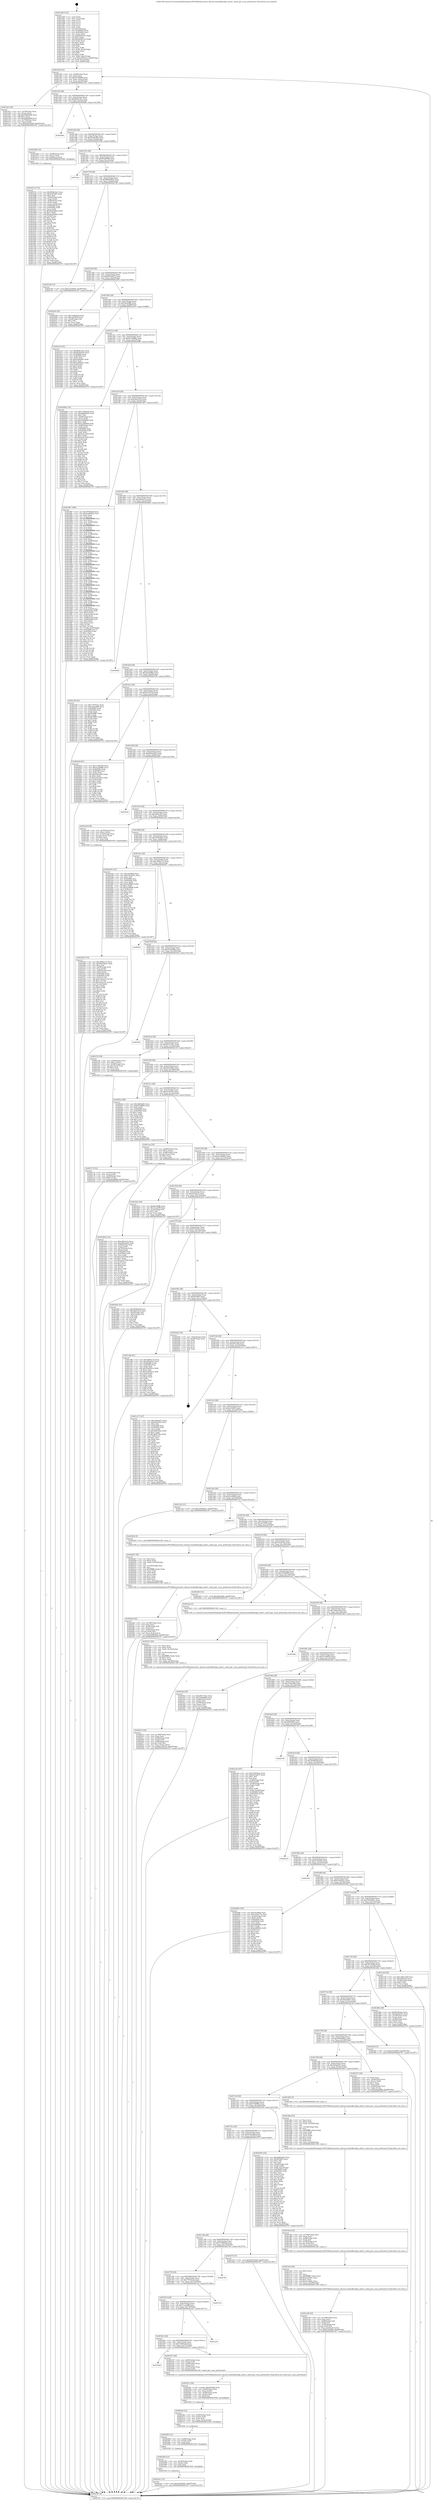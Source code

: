 digraph "0x401290" {
  label = "0x401290 (/mnt/c/Users/mathe/Desktop/tcc/POCII/binaries/extr_darwin-xnubsdkernkpi_mbuf.c_mbuf_get_csum_performed_Final-ollvm.out::main(0))"
  labelloc = "t"
  node[shape=record]

  Entry [label="",width=0.3,height=0.3,shape=circle,fillcolor=black,style=filled]
  "0x401304" [label="{
     0x401304 [32]\l
     | [instrs]\l
     &nbsp;&nbsp;0x401304 \<+6\>: mov -0xa8(%rbp),%eax\l
     &nbsp;&nbsp;0x40130a \<+2\>: mov %eax,%ecx\l
     &nbsp;&nbsp;0x40130c \<+6\>: sub $0x8143bf9d,%ecx\l
     &nbsp;&nbsp;0x401312 \<+6\>: mov %eax,-0xbc(%rbp)\l
     &nbsp;&nbsp;0x401318 \<+6\>: mov %ecx,-0xc0(%rbp)\l
     &nbsp;&nbsp;0x40131e \<+6\>: je 0000000000401e61 \<main+0xbd1\>\l
  }"]
  "0x401e61" [label="{
     0x401e61 [42]\l
     | [instrs]\l
     &nbsp;&nbsp;0x401e61 \<+4\>: mov -0x78(%rbp),%rax\l
     &nbsp;&nbsp;0x401e65 \<+2\>: mov (%rax),%ecx\l
     &nbsp;&nbsp;0x401e67 \<+6\>: add $0x59ddd0b6,%ecx\l
     &nbsp;&nbsp;0x401e6d \<+3\>: add $0x1,%ecx\l
     &nbsp;&nbsp;0x401e70 \<+6\>: sub $0x59ddd0b6,%ecx\l
     &nbsp;&nbsp;0x401e76 \<+4\>: mov -0x78(%rbp),%rax\l
     &nbsp;&nbsp;0x401e7a \<+2\>: mov %ecx,(%rax)\l
     &nbsp;&nbsp;0x401e7c \<+10\>: movl $0x5827b2b0,-0xa8(%rbp)\l
     &nbsp;&nbsp;0x401e86 \<+5\>: jmp 0000000000402787 \<main+0x14f7\>\l
  }"]
  "0x401324" [label="{
     0x401324 [28]\l
     | [instrs]\l
     &nbsp;&nbsp;0x401324 \<+5\>: jmp 0000000000401329 \<main+0x99\>\l
     &nbsp;&nbsp;0x401329 \<+6\>: mov -0xbc(%rbp),%eax\l
     &nbsp;&nbsp;0x40132f \<+5\>: sub $0x86db1de1,%eax\l
     &nbsp;&nbsp;0x401334 \<+6\>: mov %eax,-0xc4(%rbp)\l
     &nbsp;&nbsp;0x40133a \<+6\>: je 000000000040264b \<main+0x13bb\>\l
  }"]
  Exit [label="",width=0.3,height=0.3,shape=circle,fillcolor=black,style=filled,peripheries=2]
  "0x40264b" [label="{
     0x40264b\l
  }", style=dashed]
  "0x401340" [label="{
     0x401340 [28]\l
     | [instrs]\l
     &nbsp;&nbsp;0x401340 \<+5\>: jmp 0000000000401345 \<main+0xb5\>\l
     &nbsp;&nbsp;0x401345 \<+6\>: mov -0xbc(%rbp),%eax\l
     &nbsp;&nbsp;0x40134b \<+5\>: sub $0x92e0e265,%eax\l
     &nbsp;&nbsp;0x401350 \<+6\>: mov %eax,-0xc8(%rbp)\l
     &nbsp;&nbsp;0x401356 \<+6\>: je 0000000000401b6b \<main+0x8db\>\l
  }"]
  "0x4023a1" [label="{
     0x4023a1 [15]\l
     | [instrs]\l
     &nbsp;&nbsp;0x4023a1 \<+10\>: movl $0xc5563b25,-0xa8(%rbp)\l
     &nbsp;&nbsp;0x4023ab \<+5\>: jmp 0000000000402787 \<main+0x14f7\>\l
  }"]
  "0x401b6b" [label="{
     0x401b6b [19]\l
     | [instrs]\l
     &nbsp;&nbsp;0x401b6b \<+7\>: mov -0x98(%rbp),%rax\l
     &nbsp;&nbsp;0x401b72 \<+3\>: mov (%rax),%rax\l
     &nbsp;&nbsp;0x401b75 \<+4\>: mov 0x8(%rax),%rdi\l
     &nbsp;&nbsp;0x401b79 \<+5\>: call 0000000000401060 \<atoi@plt\>\l
     | [calls]\l
     &nbsp;&nbsp;0x401060 \{1\} (unknown)\l
  }"]
  "0x40135c" [label="{
     0x40135c [28]\l
     | [instrs]\l
     &nbsp;&nbsp;0x40135c \<+5\>: jmp 0000000000401361 \<main+0xd1\>\l
     &nbsp;&nbsp;0x401361 \<+6\>: mov -0xbc(%rbp),%eax\l
     &nbsp;&nbsp;0x401367 \<+5\>: sub $0x93a665f6,%eax\l
     &nbsp;&nbsp;0x40136c \<+6\>: mov %eax,-0xcc(%rbp)\l
     &nbsp;&nbsp;0x401372 \<+6\>: je 0000000000401a5c \<main+0x7cc\>\l
  }"]
  "0x402392" [label="{
     0x402392 [15]\l
     | [instrs]\l
     &nbsp;&nbsp;0x402392 \<+4\>: mov -0x50(%rbp),%rdx\l
     &nbsp;&nbsp;0x402396 \<+3\>: mov (%rdx),%rdx\l
     &nbsp;&nbsp;0x402399 \<+3\>: mov %rdx,%rdi\l
     &nbsp;&nbsp;0x40239c \<+5\>: call 0000000000401030 \<free@plt\>\l
     | [calls]\l
     &nbsp;&nbsp;0x401030 \{1\} (unknown)\l
  }"]
  "0x401a5c" [label="{
     0x401a5c\l
  }", style=dashed]
  "0x401378" [label="{
     0x401378 [28]\l
     | [instrs]\l
     &nbsp;&nbsp;0x401378 \<+5\>: jmp 000000000040137d \<main+0xed\>\l
     &nbsp;&nbsp;0x40137d \<+6\>: mov -0xbc(%rbp),%eax\l
     &nbsp;&nbsp;0x401383 \<+5\>: sub $0x98b64954,%eax\l
     &nbsp;&nbsp;0x401388 \<+6\>: mov %eax,-0xd0(%rbp)\l
     &nbsp;&nbsp;0x40138e \<+6\>: je 0000000000402146 \<main+0xeb6\>\l
  }"]
  "0x402383" [label="{
     0x402383 [15]\l
     | [instrs]\l
     &nbsp;&nbsp;0x402383 \<+4\>: mov -0x68(%rbp),%rdx\l
     &nbsp;&nbsp;0x402387 \<+3\>: mov (%rdx),%rdx\l
     &nbsp;&nbsp;0x40238a \<+3\>: mov %rdx,%rdi\l
     &nbsp;&nbsp;0x40238d \<+5\>: call 0000000000401030 \<free@plt\>\l
     | [calls]\l
     &nbsp;&nbsp;0x401030 \{1\} (unknown)\l
  }"]
  "0x402146" [label="{
     0x402146 [15]\l
     | [instrs]\l
     &nbsp;&nbsp;0x402146 \<+10\>: movl $0x231bd950,-0xa8(%rbp)\l
     &nbsp;&nbsp;0x402150 \<+5\>: jmp 0000000000402787 \<main+0x14f7\>\l
  }"]
  "0x401394" [label="{
     0x401394 [28]\l
     | [instrs]\l
     &nbsp;&nbsp;0x401394 \<+5\>: jmp 0000000000401399 \<main+0x109\>\l
     &nbsp;&nbsp;0x401399 \<+6\>: mov -0xbc(%rbp),%eax\l
     &nbsp;&nbsp;0x40139f \<+5\>: sub $0x99554b75,%eax\l
     &nbsp;&nbsp;0x4013a4 \<+6\>: mov %eax,-0xd4(%rbp)\l
     &nbsp;&nbsp;0x4013aa \<+6\>: je 0000000000402294 \<main+0x1004\>\l
  }"]
  "0x40236e" [label="{
     0x40236e [21]\l
     | [instrs]\l
     &nbsp;&nbsp;0x40236e \<+4\>: mov -0x80(%rbp),%rdx\l
     &nbsp;&nbsp;0x402372 \<+3\>: mov (%rdx),%rdx\l
     &nbsp;&nbsp;0x402375 \<+3\>: mov %rdx,%rdi\l
     &nbsp;&nbsp;0x402378 \<+6\>: mov %eax,-0x19c(%rbp)\l
     &nbsp;&nbsp;0x40237e \<+5\>: call 0000000000401030 \<free@plt\>\l
     | [calls]\l
     &nbsp;&nbsp;0x401030 \{1\} (unknown)\l
  }"]
  "0x402294" [label="{
     0x402294 [30]\l
     | [instrs]\l
     &nbsp;&nbsp;0x402294 \<+5\>: mov $0x7e695cdd,%eax\l
     &nbsp;&nbsp;0x402299 \<+5\>: mov $0xcad7808,%ecx\l
     &nbsp;&nbsp;0x40229e \<+3\>: mov -0x2d(%rbp),%dl\l
     &nbsp;&nbsp;0x4022a1 \<+3\>: test $0x1,%dl\l
     &nbsp;&nbsp;0x4022a4 \<+3\>: cmovne %ecx,%eax\l
     &nbsp;&nbsp;0x4022a7 \<+6\>: mov %eax,-0xa8(%rbp)\l
     &nbsp;&nbsp;0x4022ad \<+5\>: jmp 0000000000402787 \<main+0x14f7\>\l
  }"]
  "0x4013b0" [label="{
     0x4013b0 [28]\l
     | [instrs]\l
     &nbsp;&nbsp;0x4013b0 \<+5\>: jmp 00000000004013b5 \<main+0x125\>\l
     &nbsp;&nbsp;0x4013b5 \<+6\>: mov -0xbc(%rbp),%eax\l
     &nbsp;&nbsp;0x4013bb \<+5\>: sub $0x9ae9effb,%eax\l
     &nbsp;&nbsp;0x4013c0 \<+6\>: mov %eax,-0xd8(%rbp)\l
     &nbsp;&nbsp;0x4013c6 \<+6\>: je 0000000000401b10 \<main+0x880\>\l
  }"]
  "0x402351" [label="{
     0x402351 [29]\l
     | [instrs]\l
     &nbsp;&nbsp;0x402351 \<+10\>: movabs $0x4030b6,%rdi\l
     &nbsp;&nbsp;0x40235b \<+4\>: mov -0x40(%rbp),%rdx\l
     &nbsp;&nbsp;0x40235f \<+2\>: mov %eax,(%rdx)\l
     &nbsp;&nbsp;0x402361 \<+4\>: mov -0x40(%rbp),%rdx\l
     &nbsp;&nbsp;0x402365 \<+2\>: mov (%rdx),%esi\l
     &nbsp;&nbsp;0x402367 \<+2\>: mov $0x0,%al\l
     &nbsp;&nbsp;0x402369 \<+5\>: call 0000000000401040 \<printf@plt\>\l
     | [calls]\l
     &nbsp;&nbsp;0x401040 \{1\} (unknown)\l
  }"]
  "0x401b10" [label="{
     0x401b10 [91]\l
     | [instrs]\l
     &nbsp;&nbsp;0x401b10 \<+5\>: mov $0x86db1de1,%eax\l
     &nbsp;&nbsp;0x401b15 \<+5\>: mov $0x92e0e265,%ecx\l
     &nbsp;&nbsp;0x401b1a \<+7\>: mov 0x405060,%edx\l
     &nbsp;&nbsp;0x401b21 \<+7\>: mov 0x405064,%esi\l
     &nbsp;&nbsp;0x401b28 \<+2\>: mov %edx,%edi\l
     &nbsp;&nbsp;0x401b2a \<+6\>: sub $0xb2a0bdd1,%edi\l
     &nbsp;&nbsp;0x401b30 \<+3\>: sub $0x1,%edi\l
     &nbsp;&nbsp;0x401b33 \<+6\>: add $0xb2a0bdd1,%edi\l
     &nbsp;&nbsp;0x401b39 \<+3\>: imul %edi,%edx\l
     &nbsp;&nbsp;0x401b3c \<+3\>: and $0x1,%edx\l
     &nbsp;&nbsp;0x401b3f \<+3\>: cmp $0x0,%edx\l
     &nbsp;&nbsp;0x401b42 \<+4\>: sete %r8b\l
     &nbsp;&nbsp;0x401b46 \<+3\>: cmp $0xa,%esi\l
     &nbsp;&nbsp;0x401b49 \<+4\>: setl %r9b\l
     &nbsp;&nbsp;0x401b4d \<+3\>: mov %r8b,%r10b\l
     &nbsp;&nbsp;0x401b50 \<+3\>: and %r9b,%r10b\l
     &nbsp;&nbsp;0x401b53 \<+3\>: xor %r9b,%r8b\l
     &nbsp;&nbsp;0x401b56 \<+3\>: or %r8b,%r10b\l
     &nbsp;&nbsp;0x401b59 \<+4\>: test $0x1,%r10b\l
     &nbsp;&nbsp;0x401b5d \<+3\>: cmovne %ecx,%eax\l
     &nbsp;&nbsp;0x401b60 \<+6\>: mov %eax,-0xa8(%rbp)\l
     &nbsp;&nbsp;0x401b66 \<+5\>: jmp 0000000000402787 \<main+0x14f7\>\l
  }"]
  "0x4013cc" [label="{
     0x4013cc [28]\l
     | [instrs]\l
     &nbsp;&nbsp;0x4013cc \<+5\>: jmp 00000000004013d1 \<main+0x141\>\l
     &nbsp;&nbsp;0x4013d1 \<+6\>: mov -0xbc(%rbp),%eax\l
     &nbsp;&nbsp;0x4013d7 \<+5\>: sub $0x9c1b996b,%eax\l
     &nbsp;&nbsp;0x4013dc \<+6\>: mov %eax,-0xdc(%rbp)\l
     &nbsp;&nbsp;0x4013e2 \<+6\>: je 0000000000402098 \<main+0xe08\>\l
  }"]
  "0x401848" [label="{
     0x401848\l
  }", style=dashed]
  "0x402098" [label="{
     0x402098 [174]\l
     | [instrs]\l
     &nbsp;&nbsp;0x402098 \<+5\>: mov $0x71948c6d,%eax\l
     &nbsp;&nbsp;0x40209d \<+5\>: mov $0x98b64954,%ecx\l
     &nbsp;&nbsp;0x4020a2 \<+2\>: mov $0x1,%dl\l
     &nbsp;&nbsp;0x4020a4 \<+4\>: mov -0x60(%rbp),%rsi\l
     &nbsp;&nbsp;0x4020a8 \<+2\>: mov (%rsi),%edi\l
     &nbsp;&nbsp;0x4020aa \<+6\>: sub $0x41d0b6d0,%edi\l
     &nbsp;&nbsp;0x4020b0 \<+3\>: add $0x1,%edi\l
     &nbsp;&nbsp;0x4020b3 \<+6\>: add $0x41d0b6d0,%edi\l
     &nbsp;&nbsp;0x4020b9 \<+4\>: mov -0x60(%rbp),%rsi\l
     &nbsp;&nbsp;0x4020bd \<+2\>: mov %edi,(%rsi)\l
     &nbsp;&nbsp;0x4020bf \<+7\>: mov 0x405060,%edi\l
     &nbsp;&nbsp;0x4020c6 \<+8\>: mov 0x405064,%r8d\l
     &nbsp;&nbsp;0x4020ce \<+3\>: mov %edi,%r9d\l
     &nbsp;&nbsp;0x4020d1 \<+7\>: sub $0x5cd11b38,%r9d\l
     &nbsp;&nbsp;0x4020d8 \<+4\>: sub $0x1,%r9d\l
     &nbsp;&nbsp;0x4020dc \<+7\>: add $0x5cd11b38,%r9d\l
     &nbsp;&nbsp;0x4020e3 \<+4\>: imul %r9d,%edi\l
     &nbsp;&nbsp;0x4020e7 \<+3\>: and $0x1,%edi\l
     &nbsp;&nbsp;0x4020ea \<+3\>: cmp $0x0,%edi\l
     &nbsp;&nbsp;0x4020ed \<+4\>: sete %r10b\l
     &nbsp;&nbsp;0x4020f1 \<+4\>: cmp $0xa,%r8d\l
     &nbsp;&nbsp;0x4020f5 \<+4\>: setl %r11b\l
     &nbsp;&nbsp;0x4020f9 \<+3\>: mov %r10b,%bl\l
     &nbsp;&nbsp;0x4020fc \<+3\>: xor $0xff,%bl\l
     &nbsp;&nbsp;0x4020ff \<+3\>: mov %r11b,%r14b\l
     &nbsp;&nbsp;0x402102 \<+4\>: xor $0xff,%r14b\l
     &nbsp;&nbsp;0x402106 \<+3\>: xor $0x1,%dl\l
     &nbsp;&nbsp;0x402109 \<+3\>: mov %bl,%r15b\l
     &nbsp;&nbsp;0x40210c \<+4\>: and $0xff,%r15b\l
     &nbsp;&nbsp;0x402110 \<+3\>: and %dl,%r10b\l
     &nbsp;&nbsp;0x402113 \<+3\>: mov %r14b,%r12b\l
     &nbsp;&nbsp;0x402116 \<+4\>: and $0xff,%r12b\l
     &nbsp;&nbsp;0x40211a \<+3\>: and %dl,%r11b\l
     &nbsp;&nbsp;0x40211d \<+3\>: or %r10b,%r15b\l
     &nbsp;&nbsp;0x402120 \<+3\>: or %r11b,%r12b\l
     &nbsp;&nbsp;0x402123 \<+3\>: xor %r12b,%r15b\l
     &nbsp;&nbsp;0x402126 \<+3\>: or %r14b,%bl\l
     &nbsp;&nbsp;0x402129 \<+3\>: xor $0xff,%bl\l
     &nbsp;&nbsp;0x40212c \<+3\>: or $0x1,%dl\l
     &nbsp;&nbsp;0x40212f \<+2\>: and %dl,%bl\l
     &nbsp;&nbsp;0x402131 \<+3\>: or %bl,%r15b\l
     &nbsp;&nbsp;0x402134 \<+4\>: test $0x1,%r15b\l
     &nbsp;&nbsp;0x402138 \<+3\>: cmovne %ecx,%eax\l
     &nbsp;&nbsp;0x40213b \<+6\>: mov %eax,-0xa8(%rbp)\l
     &nbsp;&nbsp;0x402141 \<+5\>: jmp 0000000000402787 \<main+0x14f7\>\l
  }"]
  "0x4013e8" [label="{
     0x4013e8 [28]\l
     | [instrs]\l
     &nbsp;&nbsp;0x4013e8 \<+5\>: jmp 00000000004013ed \<main+0x15d\>\l
     &nbsp;&nbsp;0x4013ed \<+6\>: mov -0xbc(%rbp),%eax\l
     &nbsp;&nbsp;0x4013f3 \<+5\>: sub $0xa2be32c9,%eax\l
     &nbsp;&nbsp;0x4013f8 \<+6\>: mov %eax,-0xe0(%rbp)\l
     &nbsp;&nbsp;0x4013fe \<+6\>: je 0000000000401887 \<main+0x5f7\>\l
  }"]
  "0x402337" [label="{
     0x402337 [26]\l
     | [instrs]\l
     &nbsp;&nbsp;0x402337 \<+4\>: mov -0x80(%rbp),%rax\l
     &nbsp;&nbsp;0x40233b \<+3\>: mov (%rax),%rdi\l
     &nbsp;&nbsp;0x40233e \<+4\>: mov -0x68(%rbp),%rax\l
     &nbsp;&nbsp;0x402342 \<+3\>: mov (%rax),%rsi\l
     &nbsp;&nbsp;0x402345 \<+4\>: mov -0x50(%rbp),%rax\l
     &nbsp;&nbsp;0x402349 \<+3\>: mov (%rax),%rdx\l
     &nbsp;&nbsp;0x40234c \<+5\>: call 0000000000401240 \<mbuf_get_csum_performed\>\l
     | [calls]\l
     &nbsp;&nbsp;0x401240 \{1\} (/mnt/c/Users/mathe/Desktop/tcc/POCII/binaries/extr_darwin-xnubsdkernkpi_mbuf.c_mbuf_get_csum_performed_Final-ollvm.out::mbuf_get_csum_performed)\l
  }"]
  "0x401887" [label="{
     0x401887 [348]\l
     | [instrs]\l
     &nbsp;&nbsp;0x401887 \<+5\>: mov $0x3838dc6f,%eax\l
     &nbsp;&nbsp;0x40188c \<+5\>: mov $0xeca64842,%ecx\l
     &nbsp;&nbsp;0x401891 \<+2\>: xor %edx,%edx\l
     &nbsp;&nbsp;0x401893 \<+3\>: mov %rsp,%rsi\l
     &nbsp;&nbsp;0x401896 \<+4\>: add $0xfffffffffffffff0,%rsi\l
     &nbsp;&nbsp;0x40189a \<+3\>: mov %rsi,%rsp\l
     &nbsp;&nbsp;0x40189d \<+7\>: mov %rsi,-0xa0(%rbp)\l
     &nbsp;&nbsp;0x4018a4 \<+3\>: mov %rsp,%rsi\l
     &nbsp;&nbsp;0x4018a7 \<+4\>: add $0xfffffffffffffff0,%rsi\l
     &nbsp;&nbsp;0x4018ab \<+3\>: mov %rsi,%rsp\l
     &nbsp;&nbsp;0x4018ae \<+3\>: mov %rsp,%rdi\l
     &nbsp;&nbsp;0x4018b1 \<+4\>: add $0xfffffffffffffff0,%rdi\l
     &nbsp;&nbsp;0x4018b5 \<+3\>: mov %rdi,%rsp\l
     &nbsp;&nbsp;0x4018b8 \<+7\>: mov %rdi,-0x98(%rbp)\l
     &nbsp;&nbsp;0x4018bf \<+3\>: mov %rsp,%rdi\l
     &nbsp;&nbsp;0x4018c2 \<+4\>: add $0xfffffffffffffff0,%rdi\l
     &nbsp;&nbsp;0x4018c6 \<+3\>: mov %rdi,%rsp\l
     &nbsp;&nbsp;0x4018c9 \<+7\>: mov %rdi,-0x90(%rbp)\l
     &nbsp;&nbsp;0x4018d0 \<+3\>: mov %rsp,%rdi\l
     &nbsp;&nbsp;0x4018d3 \<+4\>: add $0xfffffffffffffff0,%rdi\l
     &nbsp;&nbsp;0x4018d7 \<+3\>: mov %rdi,%rsp\l
     &nbsp;&nbsp;0x4018da \<+7\>: mov %rdi,-0x88(%rbp)\l
     &nbsp;&nbsp;0x4018e1 \<+3\>: mov %rsp,%rdi\l
     &nbsp;&nbsp;0x4018e4 \<+4\>: add $0xfffffffffffffff0,%rdi\l
     &nbsp;&nbsp;0x4018e8 \<+3\>: mov %rdi,%rsp\l
     &nbsp;&nbsp;0x4018eb \<+4\>: mov %rdi,-0x80(%rbp)\l
     &nbsp;&nbsp;0x4018ef \<+3\>: mov %rsp,%rdi\l
     &nbsp;&nbsp;0x4018f2 \<+4\>: add $0xfffffffffffffff0,%rdi\l
     &nbsp;&nbsp;0x4018f6 \<+3\>: mov %rdi,%rsp\l
     &nbsp;&nbsp;0x4018f9 \<+4\>: mov %rdi,-0x78(%rbp)\l
     &nbsp;&nbsp;0x4018fd \<+3\>: mov %rsp,%rdi\l
     &nbsp;&nbsp;0x401900 \<+4\>: add $0xfffffffffffffff0,%rdi\l
     &nbsp;&nbsp;0x401904 \<+3\>: mov %rdi,%rsp\l
     &nbsp;&nbsp;0x401907 \<+4\>: mov %rdi,-0x70(%rbp)\l
     &nbsp;&nbsp;0x40190b \<+3\>: mov %rsp,%rdi\l
     &nbsp;&nbsp;0x40190e \<+4\>: add $0xfffffffffffffff0,%rdi\l
     &nbsp;&nbsp;0x401912 \<+3\>: mov %rdi,%rsp\l
     &nbsp;&nbsp;0x401915 \<+4\>: mov %rdi,-0x68(%rbp)\l
     &nbsp;&nbsp;0x401919 \<+3\>: mov %rsp,%rdi\l
     &nbsp;&nbsp;0x40191c \<+4\>: add $0xfffffffffffffff0,%rdi\l
     &nbsp;&nbsp;0x401920 \<+3\>: mov %rdi,%rsp\l
     &nbsp;&nbsp;0x401923 \<+4\>: mov %rdi,-0x60(%rbp)\l
     &nbsp;&nbsp;0x401927 \<+3\>: mov %rsp,%rdi\l
     &nbsp;&nbsp;0x40192a \<+4\>: add $0xfffffffffffffff0,%rdi\l
     &nbsp;&nbsp;0x40192e \<+3\>: mov %rdi,%rsp\l
     &nbsp;&nbsp;0x401931 \<+4\>: mov %rdi,-0x58(%rbp)\l
     &nbsp;&nbsp;0x401935 \<+3\>: mov %rsp,%rdi\l
     &nbsp;&nbsp;0x401938 \<+4\>: add $0xfffffffffffffff0,%rdi\l
     &nbsp;&nbsp;0x40193c \<+3\>: mov %rdi,%rsp\l
     &nbsp;&nbsp;0x40193f \<+4\>: mov %rdi,-0x50(%rbp)\l
     &nbsp;&nbsp;0x401943 \<+3\>: mov %rsp,%rdi\l
     &nbsp;&nbsp;0x401946 \<+4\>: add $0xfffffffffffffff0,%rdi\l
     &nbsp;&nbsp;0x40194a \<+3\>: mov %rdi,%rsp\l
     &nbsp;&nbsp;0x40194d \<+4\>: mov %rdi,-0x48(%rbp)\l
     &nbsp;&nbsp;0x401951 \<+3\>: mov %rsp,%rdi\l
     &nbsp;&nbsp;0x401954 \<+4\>: add $0xfffffffffffffff0,%rdi\l
     &nbsp;&nbsp;0x401958 \<+3\>: mov %rdi,%rsp\l
     &nbsp;&nbsp;0x40195b \<+4\>: mov %rdi,-0x40(%rbp)\l
     &nbsp;&nbsp;0x40195f \<+7\>: mov -0xa0(%rbp),%rdi\l
     &nbsp;&nbsp;0x401966 \<+6\>: movl $0x0,(%rdi)\l
     &nbsp;&nbsp;0x40196c \<+7\>: mov -0xac(%rbp),%r8d\l
     &nbsp;&nbsp;0x401973 \<+3\>: mov %r8d,(%rsi)\l
     &nbsp;&nbsp;0x401976 \<+7\>: mov -0x98(%rbp),%rdi\l
     &nbsp;&nbsp;0x40197d \<+7\>: mov -0xb8(%rbp),%r9\l
     &nbsp;&nbsp;0x401984 \<+3\>: mov %r9,(%rdi)\l
     &nbsp;&nbsp;0x401987 \<+3\>: cmpl $0x2,(%rsi)\l
     &nbsp;&nbsp;0x40198a \<+4\>: setne %r10b\l
     &nbsp;&nbsp;0x40198e \<+4\>: and $0x1,%r10b\l
     &nbsp;&nbsp;0x401992 \<+4\>: mov %r10b,-0x35(%rbp)\l
     &nbsp;&nbsp;0x401996 \<+8\>: mov 0x405060,%r11d\l
     &nbsp;&nbsp;0x40199e \<+7\>: mov 0x405064,%ebx\l
     &nbsp;&nbsp;0x4019a5 \<+3\>: sub $0x1,%edx\l
     &nbsp;&nbsp;0x4019a8 \<+3\>: mov %r11d,%r14d\l
     &nbsp;&nbsp;0x4019ab \<+3\>: add %edx,%r14d\l
     &nbsp;&nbsp;0x4019ae \<+4\>: imul %r14d,%r11d\l
     &nbsp;&nbsp;0x4019b2 \<+4\>: and $0x1,%r11d\l
     &nbsp;&nbsp;0x4019b6 \<+4\>: cmp $0x0,%r11d\l
     &nbsp;&nbsp;0x4019ba \<+4\>: sete %r10b\l
     &nbsp;&nbsp;0x4019be \<+3\>: cmp $0xa,%ebx\l
     &nbsp;&nbsp;0x4019c1 \<+4\>: setl %r15b\l
     &nbsp;&nbsp;0x4019c5 \<+3\>: mov %r10b,%r12b\l
     &nbsp;&nbsp;0x4019c8 \<+3\>: and %r15b,%r12b\l
     &nbsp;&nbsp;0x4019cb \<+3\>: xor %r15b,%r10b\l
     &nbsp;&nbsp;0x4019ce \<+3\>: or %r10b,%r12b\l
     &nbsp;&nbsp;0x4019d1 \<+4\>: test $0x1,%r12b\l
     &nbsp;&nbsp;0x4019d5 \<+3\>: cmovne %ecx,%eax\l
     &nbsp;&nbsp;0x4019d8 \<+6\>: mov %eax,-0xa8(%rbp)\l
     &nbsp;&nbsp;0x4019de \<+5\>: jmp 0000000000402787 \<main+0x14f7\>\l
  }"]
  "0x401404" [label="{
     0x401404 [28]\l
     | [instrs]\l
     &nbsp;&nbsp;0x401404 \<+5\>: jmp 0000000000401409 \<main+0x179\>\l
     &nbsp;&nbsp;0x401409 \<+6\>: mov -0xbc(%rbp),%eax\l
     &nbsp;&nbsp;0x40140f \<+5\>: sub $0xa4b4ea7a,%eax\l
     &nbsp;&nbsp;0x401414 \<+6\>: mov %eax,-0xe4(%rbp)\l
     &nbsp;&nbsp;0x40141a \<+6\>: je 0000000000402684 \<main+0x13f4\>\l
  }"]
  "0x40182c" [label="{
     0x40182c [28]\l
     | [instrs]\l
     &nbsp;&nbsp;0x40182c \<+5\>: jmp 0000000000401831 \<main+0x5a1\>\l
     &nbsp;&nbsp;0x401831 \<+6\>: mov -0xbc(%rbp),%eax\l
     &nbsp;&nbsp;0x401837 \<+5\>: sub $0x7e695cdd,%eax\l
     &nbsp;&nbsp;0x40183c \<+6\>: mov %eax,-0x17c(%rbp)\l
     &nbsp;&nbsp;0x401842 \<+6\>: je 0000000000402337 \<main+0x10a7\>\l
  }"]
  "0x402684" [label="{
     0x402684\l
  }", style=dashed]
  "0x401420" [label="{
     0x401420 [28]\l
     | [instrs]\l
     &nbsp;&nbsp;0x401420 \<+5\>: jmp 0000000000401425 \<main+0x195\>\l
     &nbsp;&nbsp;0x401425 \<+6\>: mov -0xbc(%rbp),%eax\l
     &nbsp;&nbsp;0x40142b \<+5\>: sub $0xabaa986b,%eax\l
     &nbsp;&nbsp;0x401430 \<+6\>: mov %eax,-0xe8(%rbp)\l
     &nbsp;&nbsp;0x401436 \<+6\>: je 0000000000402192 \<main+0xf02\>\l
  }"]
  "0x401a01" [label="{
     0x401a01\l
  }", style=dashed]
  "0x402192" [label="{
     0x402192 [91]\l
     | [instrs]\l
     &nbsp;&nbsp;0x402192 \<+5\>: mov $0x77055e2c,%eax\l
     &nbsp;&nbsp;0x402197 \<+5\>: mov $0x23dac948,%ecx\l
     &nbsp;&nbsp;0x40219c \<+7\>: mov 0x405060,%edx\l
     &nbsp;&nbsp;0x4021a3 \<+7\>: mov 0x405064,%esi\l
     &nbsp;&nbsp;0x4021aa \<+2\>: mov %edx,%edi\l
     &nbsp;&nbsp;0x4021ac \<+6\>: sub $0x6f18ff67,%edi\l
     &nbsp;&nbsp;0x4021b2 \<+3\>: sub $0x1,%edi\l
     &nbsp;&nbsp;0x4021b5 \<+6\>: add $0x6f18ff67,%edi\l
     &nbsp;&nbsp;0x4021bb \<+3\>: imul %edi,%edx\l
     &nbsp;&nbsp;0x4021be \<+3\>: and $0x1,%edx\l
     &nbsp;&nbsp;0x4021c1 \<+3\>: cmp $0x0,%edx\l
     &nbsp;&nbsp;0x4021c4 \<+4\>: sete %r8b\l
     &nbsp;&nbsp;0x4021c8 \<+3\>: cmp $0xa,%esi\l
     &nbsp;&nbsp;0x4021cb \<+4\>: setl %r9b\l
     &nbsp;&nbsp;0x4021cf \<+3\>: mov %r8b,%r10b\l
     &nbsp;&nbsp;0x4021d2 \<+3\>: and %r9b,%r10b\l
     &nbsp;&nbsp;0x4021d5 \<+3\>: xor %r9b,%r8b\l
     &nbsp;&nbsp;0x4021d8 \<+3\>: or %r8b,%r10b\l
     &nbsp;&nbsp;0x4021db \<+4\>: test $0x1,%r10b\l
     &nbsp;&nbsp;0x4021df \<+3\>: cmovne %ecx,%eax\l
     &nbsp;&nbsp;0x4021e2 \<+6\>: mov %eax,-0xa8(%rbp)\l
     &nbsp;&nbsp;0x4021e8 \<+5\>: jmp 0000000000402787 \<main+0x14f7\>\l
  }"]
  "0x40143c" [label="{
     0x40143c [28]\l
     | [instrs]\l
     &nbsp;&nbsp;0x40143c \<+5\>: jmp 0000000000401441 \<main+0x1b1\>\l
     &nbsp;&nbsp;0x401441 \<+6\>: mov -0xbc(%rbp),%eax\l
     &nbsp;&nbsp;0x401447 \<+5\>: sub $0xb123f7ed,%eax\l
     &nbsp;&nbsp;0x40144c \<+6\>: mov %eax,-0xec(%rbp)\l
     &nbsp;&nbsp;0x401452 \<+6\>: je 000000000040203d \<main+0xdad\>\l
  }"]
  "0x401810" [label="{
     0x401810 [28]\l
     | [instrs]\l
     &nbsp;&nbsp;0x401810 \<+5\>: jmp 0000000000401815 \<main+0x585\>\l
     &nbsp;&nbsp;0x401815 \<+6\>: mov -0xbc(%rbp),%eax\l
     &nbsp;&nbsp;0x40181b \<+5\>: sub $0x7c1ad3ff,%eax\l
     &nbsp;&nbsp;0x401820 \<+6\>: mov %eax,-0x178(%rbp)\l
     &nbsp;&nbsp;0x401826 \<+6\>: je 0000000000401a01 \<main+0x771\>\l
  }"]
  "0x40203d" [label="{
     0x40203d [91]\l
     | [instrs]\l
     &nbsp;&nbsp;0x40203d \<+5\>: mov $0x71948c6d,%eax\l
     &nbsp;&nbsp;0x402042 \<+5\>: mov $0x9c1b996b,%ecx\l
     &nbsp;&nbsp;0x402047 \<+7\>: mov 0x405060,%edx\l
     &nbsp;&nbsp;0x40204e \<+7\>: mov 0x405064,%esi\l
     &nbsp;&nbsp;0x402055 \<+2\>: mov %edx,%edi\l
     &nbsp;&nbsp;0x402057 \<+6\>: add $0x25dced55,%edi\l
     &nbsp;&nbsp;0x40205d \<+3\>: sub $0x1,%edi\l
     &nbsp;&nbsp;0x402060 \<+6\>: sub $0x25dced55,%edi\l
     &nbsp;&nbsp;0x402066 \<+3\>: imul %edi,%edx\l
     &nbsp;&nbsp;0x402069 \<+3\>: and $0x1,%edx\l
     &nbsp;&nbsp;0x40206c \<+3\>: cmp $0x0,%edx\l
     &nbsp;&nbsp;0x40206f \<+4\>: sete %r8b\l
     &nbsp;&nbsp;0x402073 \<+3\>: cmp $0xa,%esi\l
     &nbsp;&nbsp;0x402076 \<+4\>: setl %r9b\l
     &nbsp;&nbsp;0x40207a \<+3\>: mov %r8b,%r10b\l
     &nbsp;&nbsp;0x40207d \<+3\>: and %r9b,%r10b\l
     &nbsp;&nbsp;0x402080 \<+3\>: xor %r9b,%r8b\l
     &nbsp;&nbsp;0x402083 \<+3\>: or %r8b,%r10b\l
     &nbsp;&nbsp;0x402086 \<+4\>: test $0x1,%r10b\l
     &nbsp;&nbsp;0x40208a \<+3\>: cmovne %ecx,%eax\l
     &nbsp;&nbsp;0x40208d \<+6\>: mov %eax,-0xa8(%rbp)\l
     &nbsp;&nbsp;0x402093 \<+5\>: jmp 0000000000402787 \<main+0x14f7\>\l
  }"]
  "0x401458" [label="{
     0x401458 [28]\l
     | [instrs]\l
     &nbsp;&nbsp;0x401458 \<+5\>: jmp 000000000040145d \<main+0x1cd\>\l
     &nbsp;&nbsp;0x40145d \<+6\>: mov -0xbc(%rbp),%eax\l
     &nbsp;&nbsp;0x401463 \<+5\>: sub $0xbb8ee435,%eax\l
     &nbsp;&nbsp;0x401468 \<+6\>: mov %eax,-0xf0(%rbp)\l
     &nbsp;&nbsp;0x40146e \<+6\>: je 000000000040262a \<main+0x139a\>\l
  }"]
  "0x40272e" [label="{
     0x40272e\l
  }", style=dashed]
  "0x40262a" [label="{
     0x40262a\l
  }", style=dashed]
  "0x401474" [label="{
     0x401474 [28]\l
     | [instrs]\l
     &nbsp;&nbsp;0x401474 \<+5\>: jmp 0000000000401479 \<main+0x1e9\>\l
     &nbsp;&nbsp;0x401479 \<+6\>: mov -0xbc(%rbp),%eax\l
     &nbsp;&nbsp;0x40147f \<+5\>: sub $0xc0f5a397,%eax\l
     &nbsp;&nbsp;0x401484 \<+6\>: mov %eax,-0xf4(%rbp)\l
     &nbsp;&nbsp;0x40148a \<+6\>: je 0000000000401ee6 \<main+0xc56\>\l
  }"]
  "0x4017f4" [label="{
     0x4017f4 [28]\l
     | [instrs]\l
     &nbsp;&nbsp;0x4017f4 \<+5\>: jmp 00000000004017f9 \<main+0x569\>\l
     &nbsp;&nbsp;0x4017f9 \<+6\>: mov -0xbc(%rbp),%eax\l
     &nbsp;&nbsp;0x4017ff \<+5\>: sub $0x77055e2c,%eax\l
     &nbsp;&nbsp;0x401804 \<+6\>: mov %eax,-0x174(%rbp)\l
     &nbsp;&nbsp;0x40180a \<+6\>: je 000000000040272e \<main+0x149e\>\l
  }"]
  "0x401ee6" [label="{
     0x401ee6 [29]\l
     | [instrs]\l
     &nbsp;&nbsp;0x401ee6 \<+4\>: mov -0x70(%rbp),%rax\l
     &nbsp;&nbsp;0x401eea \<+6\>: movl $0x1,(%rax)\l
     &nbsp;&nbsp;0x401ef0 \<+4\>: mov -0x70(%rbp),%rax\l
     &nbsp;&nbsp;0x401ef4 \<+3\>: movslq (%rax),%rax\l
     &nbsp;&nbsp;0x401ef7 \<+4\>: shl $0x2,%rax\l
     &nbsp;&nbsp;0x401efb \<+3\>: mov %rax,%rdi\l
     &nbsp;&nbsp;0x401efe \<+5\>: call 0000000000401050 \<malloc@plt\>\l
     | [calls]\l
     &nbsp;&nbsp;0x401050 \{1\} (unknown)\l
  }"]
  "0x401490" [label="{
     0x401490 [28]\l
     | [instrs]\l
     &nbsp;&nbsp;0x401490 \<+5\>: jmp 0000000000401495 \<main+0x205\>\l
     &nbsp;&nbsp;0x401495 \<+6\>: mov -0xbc(%rbp),%eax\l
     &nbsp;&nbsp;0x40149b \<+5\>: sub $0xc5563b25,%eax\l
     &nbsp;&nbsp;0x4014a0 \<+6\>: mov %eax,-0xf8(%rbp)\l
     &nbsp;&nbsp;0x4014a6 \<+6\>: je 00000000004023d3 \<main+0x1143\>\l
  }"]
  "0x402704" [label="{
     0x402704\l
  }", style=dashed]
  "0x4023d3" [label="{
     0x4023d3 [147]\l
     | [instrs]\l
     &nbsp;&nbsp;0x4023d3 \<+5\>: mov $0xc0c086d,%eax\l
     &nbsp;&nbsp;0x4023d8 \<+5\>: mov $0x476e2021,%ecx\l
     &nbsp;&nbsp;0x4023dd \<+2\>: mov $0x1,%dl\l
     &nbsp;&nbsp;0x4023df \<+7\>: mov 0x405060,%esi\l
     &nbsp;&nbsp;0x4023e6 \<+7\>: mov 0x405064,%edi\l
     &nbsp;&nbsp;0x4023ed \<+3\>: mov %esi,%r8d\l
     &nbsp;&nbsp;0x4023f0 \<+7\>: add $0x22effb8d,%r8d\l
     &nbsp;&nbsp;0x4023f7 \<+4\>: sub $0x1,%r8d\l
     &nbsp;&nbsp;0x4023fb \<+7\>: sub $0x22effb8d,%r8d\l
     &nbsp;&nbsp;0x402402 \<+4\>: imul %r8d,%esi\l
     &nbsp;&nbsp;0x402406 \<+3\>: and $0x1,%esi\l
     &nbsp;&nbsp;0x402409 \<+3\>: cmp $0x0,%esi\l
     &nbsp;&nbsp;0x40240c \<+4\>: sete %r9b\l
     &nbsp;&nbsp;0x402410 \<+3\>: cmp $0xa,%edi\l
     &nbsp;&nbsp;0x402413 \<+4\>: setl %r10b\l
     &nbsp;&nbsp;0x402417 \<+3\>: mov %r9b,%r11b\l
     &nbsp;&nbsp;0x40241a \<+4\>: xor $0xff,%r11b\l
     &nbsp;&nbsp;0x40241e \<+3\>: mov %r10b,%bl\l
     &nbsp;&nbsp;0x402421 \<+3\>: xor $0xff,%bl\l
     &nbsp;&nbsp;0x402424 \<+3\>: xor $0x0,%dl\l
     &nbsp;&nbsp;0x402427 \<+3\>: mov %r11b,%r14b\l
     &nbsp;&nbsp;0x40242a \<+4\>: and $0x0,%r14b\l
     &nbsp;&nbsp;0x40242e \<+3\>: and %dl,%r9b\l
     &nbsp;&nbsp;0x402431 \<+3\>: mov %bl,%r15b\l
     &nbsp;&nbsp;0x402434 \<+4\>: and $0x0,%r15b\l
     &nbsp;&nbsp;0x402438 \<+3\>: and %dl,%r10b\l
     &nbsp;&nbsp;0x40243b \<+3\>: or %r9b,%r14b\l
     &nbsp;&nbsp;0x40243e \<+3\>: or %r10b,%r15b\l
     &nbsp;&nbsp;0x402441 \<+3\>: xor %r15b,%r14b\l
     &nbsp;&nbsp;0x402444 \<+3\>: or %bl,%r11b\l
     &nbsp;&nbsp;0x402447 \<+4\>: xor $0xff,%r11b\l
     &nbsp;&nbsp;0x40244b \<+3\>: or $0x0,%dl\l
     &nbsp;&nbsp;0x40244e \<+3\>: and %dl,%r11b\l
     &nbsp;&nbsp;0x402451 \<+3\>: or %r11b,%r14b\l
     &nbsp;&nbsp;0x402454 \<+4\>: test $0x1,%r14b\l
     &nbsp;&nbsp;0x402458 \<+3\>: cmovne %ecx,%eax\l
     &nbsp;&nbsp;0x40245b \<+6\>: mov %eax,-0xa8(%rbp)\l
     &nbsp;&nbsp;0x402461 \<+5\>: jmp 0000000000402787 \<main+0x14f7\>\l
  }"]
  "0x4014ac" [label="{
     0x4014ac [28]\l
     | [instrs]\l
     &nbsp;&nbsp;0x4014ac \<+5\>: jmp 00000000004014b1 \<main+0x221\>\l
     &nbsp;&nbsp;0x4014b1 \<+6\>: mov -0xbc(%rbp),%eax\l
     &nbsp;&nbsp;0x4014b7 \<+5\>: sub $0xc909a175,%eax\l
     &nbsp;&nbsp;0x4014bc \<+6\>: mov %eax,-0xfc(%rbp)\l
     &nbsp;&nbsp;0x4014c2 \<+6\>: je 00000000004026c7 \<main+0x1437\>\l
  }"]
  "0x4022eb" [label="{
     0x4022eb [42]\l
     | [instrs]\l
     &nbsp;&nbsp;0x4022eb \<+6\>: mov -0x198(%rbp),%ecx\l
     &nbsp;&nbsp;0x4022f1 \<+3\>: imul %eax,%ecx\l
     &nbsp;&nbsp;0x4022f4 \<+4\>: mov -0x50(%rbp),%r8\l
     &nbsp;&nbsp;0x4022f8 \<+3\>: mov (%r8),%r8\l
     &nbsp;&nbsp;0x4022fb \<+4\>: mov -0x48(%rbp),%r9\l
     &nbsp;&nbsp;0x4022ff \<+3\>: movslq (%r9),%r9\l
     &nbsp;&nbsp;0x402302 \<+4\>: mov %ecx,(%r8,%r9,4)\l
     &nbsp;&nbsp;0x402306 \<+10\>: movl $0x59940902,-0xa8(%rbp)\l
     &nbsp;&nbsp;0x402310 \<+5\>: jmp 0000000000402787 \<main+0x14f7\>\l
  }"]
  "0x4026c7" [label="{
     0x4026c7\l
  }", style=dashed]
  "0x4014c8" [label="{
     0x4014c8 [28]\l
     | [instrs]\l
     &nbsp;&nbsp;0x4014c8 \<+5\>: jmp 00000000004014cd \<main+0x23d\>\l
     &nbsp;&nbsp;0x4014cd \<+6\>: mov -0xbc(%rbp),%eax\l
     &nbsp;&nbsp;0x4014d3 \<+5\>: sub $0xd32e658b,%eax\l
     &nbsp;&nbsp;0x4014d8 \<+6\>: mov %eax,-0x100(%rbp)\l
     &nbsp;&nbsp;0x4014de \<+6\>: je 00000000004023bf \<main+0x112f\>\l
  }"]
  "0x4022b7" [label="{
     0x4022b7 [52]\l
     | [instrs]\l
     &nbsp;&nbsp;0x4022b7 \<+2\>: xor %ecx,%ecx\l
     &nbsp;&nbsp;0x4022b9 \<+5\>: mov $0x2,%edx\l
     &nbsp;&nbsp;0x4022be \<+6\>: mov %edx,-0x194(%rbp)\l
     &nbsp;&nbsp;0x4022c4 \<+1\>: cltd\l
     &nbsp;&nbsp;0x4022c5 \<+6\>: mov -0x194(%rbp),%esi\l
     &nbsp;&nbsp;0x4022cb \<+2\>: idiv %esi\l
     &nbsp;&nbsp;0x4022cd \<+6\>: imul $0xfffffffe,%edx,%edx\l
     &nbsp;&nbsp;0x4022d3 \<+2\>: mov %ecx,%edi\l
     &nbsp;&nbsp;0x4022d5 \<+2\>: sub %edx,%edi\l
     &nbsp;&nbsp;0x4022d7 \<+2\>: mov %ecx,%edx\l
     &nbsp;&nbsp;0x4022d9 \<+3\>: sub $0x1,%edx\l
     &nbsp;&nbsp;0x4022dc \<+2\>: add %edx,%edi\l
     &nbsp;&nbsp;0x4022de \<+2\>: sub %edi,%ecx\l
     &nbsp;&nbsp;0x4022e0 \<+6\>: mov %ecx,-0x198(%rbp)\l
     &nbsp;&nbsp;0x4022e6 \<+5\>: call 0000000000401160 \<next_i\>\l
     | [calls]\l
     &nbsp;&nbsp;0x401160 \{1\} (/mnt/c/Users/mathe/Desktop/tcc/POCII/binaries/extr_darwin-xnubsdkernkpi_mbuf.c_mbuf_get_csum_performed_Final-ollvm.out::next_i)\l
  }"]
  "0x4023bf" [label="{
     0x4023bf\l
  }", style=dashed]
  "0x4014e4" [label="{
     0x4014e4 [28]\l
     | [instrs]\l
     &nbsp;&nbsp;0x4014e4 \<+5\>: jmp 00000000004014e9 \<main+0x259\>\l
     &nbsp;&nbsp;0x4014e9 \<+6\>: mov -0xbc(%rbp),%eax\l
     &nbsp;&nbsp;0x4014ef \<+5\>: sub $0xd93714b1,%eax\l
     &nbsp;&nbsp;0x4014f4 \<+6\>: mov %eax,-0x104(%rbp)\l
     &nbsp;&nbsp;0x4014fa \<+6\>: je 0000000000402155 \<main+0xec5\>\l
  }"]
  "0x402172" [label="{
     0x402172 [32]\l
     | [instrs]\l
     &nbsp;&nbsp;0x402172 \<+4\>: mov -0x50(%rbp),%rdi\l
     &nbsp;&nbsp;0x402176 \<+3\>: mov %rax,(%rdi)\l
     &nbsp;&nbsp;0x402179 \<+4\>: mov -0x48(%rbp),%rax\l
     &nbsp;&nbsp;0x40217d \<+6\>: movl $0x0,(%rax)\l
     &nbsp;&nbsp;0x402183 \<+10\>: movl $0xabaa986b,-0xa8(%rbp)\l
     &nbsp;&nbsp;0x40218d \<+5\>: jmp 0000000000402787 \<main+0x14f7\>\l
  }"]
  "0x402155" [label="{
     0x402155 [29]\l
     | [instrs]\l
     &nbsp;&nbsp;0x402155 \<+4\>: mov -0x58(%rbp),%rax\l
     &nbsp;&nbsp;0x402159 \<+6\>: movl $0x1,(%rax)\l
     &nbsp;&nbsp;0x40215f \<+4\>: mov -0x58(%rbp),%rax\l
     &nbsp;&nbsp;0x402163 \<+3\>: movslq (%rax),%rax\l
     &nbsp;&nbsp;0x402166 \<+4\>: shl $0x2,%rax\l
     &nbsp;&nbsp;0x40216a \<+3\>: mov %rax,%rdi\l
     &nbsp;&nbsp;0x40216d \<+5\>: call 0000000000401050 \<malloc@plt\>\l
     | [calls]\l
     &nbsp;&nbsp;0x401050 \{1\} (unknown)\l
  }"]
  "0x401500" [label="{
     0x401500 [28]\l
     | [instrs]\l
     &nbsp;&nbsp;0x401500 \<+5\>: jmp 0000000000401505 \<main+0x275\>\l
     &nbsp;&nbsp;0x401505 \<+6\>: mov -0xbc(%rbp),%eax\l
     &nbsp;&nbsp;0x40150b \<+5\>: sub $0xe9dc2bbb,%eax\l
     &nbsp;&nbsp;0x401510 \<+6\>: mov %eax,-0x108(%rbp)\l
     &nbsp;&nbsp;0x401516 \<+6\>: je 00000000004024e2 \<main+0x1252\>\l
  }"]
  "0x402013" [label="{
     0x402013 [42]\l
     | [instrs]\l
     &nbsp;&nbsp;0x402013 \<+6\>: mov -0x190(%rbp),%ecx\l
     &nbsp;&nbsp;0x402019 \<+3\>: imul %eax,%ecx\l
     &nbsp;&nbsp;0x40201c \<+4\>: mov -0x68(%rbp),%rdi\l
     &nbsp;&nbsp;0x402020 \<+3\>: mov (%rdi),%rdi\l
     &nbsp;&nbsp;0x402023 \<+4\>: mov -0x60(%rbp),%r8\l
     &nbsp;&nbsp;0x402027 \<+3\>: movslq (%r8),%r8\l
     &nbsp;&nbsp;0x40202a \<+4\>: mov %ecx,(%rdi,%r8,4)\l
     &nbsp;&nbsp;0x40202e \<+10\>: movl $0xb123f7ed,-0xa8(%rbp)\l
     &nbsp;&nbsp;0x402038 \<+5\>: jmp 0000000000402787 \<main+0x14f7\>\l
  }"]
  "0x4024e2" [label="{
     0x4024e2 [86]\l
     | [instrs]\l
     &nbsp;&nbsp;0x4024e2 \<+5\>: mov $0x2fd05a85,%eax\l
     &nbsp;&nbsp;0x4024e7 \<+5\>: mov $0x6728f865,%ecx\l
     &nbsp;&nbsp;0x4024ec \<+2\>: xor %edx,%edx\l
     &nbsp;&nbsp;0x4024ee \<+7\>: mov 0x405060,%esi\l
     &nbsp;&nbsp;0x4024f5 \<+7\>: mov 0x405064,%edi\l
     &nbsp;&nbsp;0x4024fc \<+3\>: sub $0x1,%edx\l
     &nbsp;&nbsp;0x4024ff \<+3\>: mov %esi,%r8d\l
     &nbsp;&nbsp;0x402502 \<+3\>: add %edx,%r8d\l
     &nbsp;&nbsp;0x402505 \<+4\>: imul %r8d,%esi\l
     &nbsp;&nbsp;0x402509 \<+3\>: and $0x1,%esi\l
     &nbsp;&nbsp;0x40250c \<+3\>: cmp $0x0,%esi\l
     &nbsp;&nbsp;0x40250f \<+4\>: sete %r9b\l
     &nbsp;&nbsp;0x402513 \<+3\>: cmp $0xa,%edi\l
     &nbsp;&nbsp;0x402516 \<+4\>: setl %r10b\l
     &nbsp;&nbsp;0x40251a \<+3\>: mov %r9b,%r11b\l
     &nbsp;&nbsp;0x40251d \<+3\>: and %r10b,%r11b\l
     &nbsp;&nbsp;0x402520 \<+3\>: xor %r10b,%r9b\l
     &nbsp;&nbsp;0x402523 \<+3\>: or %r9b,%r11b\l
     &nbsp;&nbsp;0x402526 \<+4\>: test $0x1,%r11b\l
     &nbsp;&nbsp;0x40252a \<+3\>: cmovne %ecx,%eax\l
     &nbsp;&nbsp;0x40252d \<+6\>: mov %eax,-0xa8(%rbp)\l
     &nbsp;&nbsp;0x402533 \<+5\>: jmp 0000000000402787 \<main+0x14f7\>\l
  }"]
  "0x40151c" [label="{
     0x40151c [28]\l
     | [instrs]\l
     &nbsp;&nbsp;0x40151c \<+5\>: jmp 0000000000401521 \<main+0x291\>\l
     &nbsp;&nbsp;0x401521 \<+6\>: mov -0xbc(%rbp),%eax\l
     &nbsp;&nbsp;0x401527 \<+5\>: sub $0xeafc9762,%eax\l
     &nbsp;&nbsp;0x40152c \<+6\>: mov %eax,-0x10c(%rbp)\l
     &nbsp;&nbsp;0x401532 \<+6\>: je 0000000000401cea \<main+0xa5a\>\l
  }"]
  "0x401fe7" [label="{
     0x401fe7 [44]\l
     | [instrs]\l
     &nbsp;&nbsp;0x401fe7 \<+2\>: xor %ecx,%ecx\l
     &nbsp;&nbsp;0x401fe9 \<+5\>: mov $0x2,%edx\l
     &nbsp;&nbsp;0x401fee \<+6\>: mov %edx,-0x18c(%rbp)\l
     &nbsp;&nbsp;0x401ff4 \<+1\>: cltd\l
     &nbsp;&nbsp;0x401ff5 \<+6\>: mov -0x18c(%rbp),%esi\l
     &nbsp;&nbsp;0x401ffb \<+2\>: idiv %esi\l
     &nbsp;&nbsp;0x401ffd \<+6\>: imul $0xfffffffe,%edx,%edx\l
     &nbsp;&nbsp;0x402003 \<+3\>: sub $0x1,%ecx\l
     &nbsp;&nbsp;0x402006 \<+2\>: sub %ecx,%edx\l
     &nbsp;&nbsp;0x402008 \<+6\>: mov %edx,-0x190(%rbp)\l
     &nbsp;&nbsp;0x40200e \<+5\>: call 0000000000401160 \<next_i\>\l
     | [calls]\l
     &nbsp;&nbsp;0x401160 \{1\} (/mnt/c/Users/mathe/Desktop/tcc/POCII/binaries/extr_darwin-xnubsdkernkpi_mbuf.c_mbuf_get_csum_performed_Final-ollvm.out::next_i)\l
  }"]
  "0x401cea" [label="{
     0x401cea [35]\l
     | [instrs]\l
     &nbsp;&nbsp;0x401cea \<+7\>: mov -0x88(%rbp),%rax\l
     &nbsp;&nbsp;0x401cf1 \<+6\>: movl $0x1,(%rax)\l
     &nbsp;&nbsp;0x401cf7 \<+7\>: mov -0x88(%rbp),%rax\l
     &nbsp;&nbsp;0x401cfe \<+3\>: movslq (%rax),%rax\l
     &nbsp;&nbsp;0x401d01 \<+4\>: shl $0x3,%rax\l
     &nbsp;&nbsp;0x401d05 \<+3\>: mov %rax,%rdi\l
     &nbsp;&nbsp;0x401d08 \<+5\>: call 0000000000401050 \<malloc@plt\>\l
     | [calls]\l
     &nbsp;&nbsp;0x401050 \{1\} (unknown)\l
  }"]
  "0x401538" [label="{
     0x401538 [28]\l
     | [instrs]\l
     &nbsp;&nbsp;0x401538 \<+5\>: jmp 000000000040153d \<main+0x2ad\>\l
     &nbsp;&nbsp;0x40153d \<+6\>: mov -0xbc(%rbp),%eax\l
     &nbsp;&nbsp;0x401543 \<+5\>: sub $0xeca64842,%eax\l
     &nbsp;&nbsp;0x401548 \<+6\>: mov %eax,-0x110(%rbp)\l
     &nbsp;&nbsp;0x40154e \<+6\>: je 00000000004019e3 \<main+0x753\>\l
  }"]
  "0x401f03" [label="{
     0x401f03 [172]\l
     | [instrs]\l
     &nbsp;&nbsp;0x401f03 \<+5\>: mov $0xc909a175,%ecx\l
     &nbsp;&nbsp;0x401f08 \<+5\>: mov $0x58a540d7,%edx\l
     &nbsp;&nbsp;0x401f0d \<+3\>: mov $0x1,%sil\l
     &nbsp;&nbsp;0x401f10 \<+4\>: mov -0x68(%rbp),%rdi\l
     &nbsp;&nbsp;0x401f14 \<+3\>: mov %rax,(%rdi)\l
     &nbsp;&nbsp;0x401f17 \<+4\>: mov -0x60(%rbp),%rax\l
     &nbsp;&nbsp;0x401f1b \<+6\>: movl $0x0,(%rax)\l
     &nbsp;&nbsp;0x401f21 \<+8\>: mov 0x405060,%r8d\l
     &nbsp;&nbsp;0x401f29 \<+8\>: mov 0x405064,%r9d\l
     &nbsp;&nbsp;0x401f31 \<+3\>: mov %r8d,%r10d\l
     &nbsp;&nbsp;0x401f34 \<+7\>: add $0xa16eec25,%r10d\l
     &nbsp;&nbsp;0x401f3b \<+4\>: sub $0x1,%r10d\l
     &nbsp;&nbsp;0x401f3f \<+7\>: sub $0xa16eec25,%r10d\l
     &nbsp;&nbsp;0x401f46 \<+4\>: imul %r10d,%r8d\l
     &nbsp;&nbsp;0x401f4a \<+4\>: and $0x1,%r8d\l
     &nbsp;&nbsp;0x401f4e \<+4\>: cmp $0x0,%r8d\l
     &nbsp;&nbsp;0x401f52 \<+4\>: sete %r11b\l
     &nbsp;&nbsp;0x401f56 \<+4\>: cmp $0xa,%r9d\l
     &nbsp;&nbsp;0x401f5a \<+3\>: setl %bl\l
     &nbsp;&nbsp;0x401f5d \<+3\>: mov %r11b,%r14b\l
     &nbsp;&nbsp;0x401f60 \<+4\>: xor $0xff,%r14b\l
     &nbsp;&nbsp;0x401f64 \<+3\>: mov %bl,%r15b\l
     &nbsp;&nbsp;0x401f67 \<+4\>: xor $0xff,%r15b\l
     &nbsp;&nbsp;0x401f6b \<+4\>: xor $0x1,%sil\l
     &nbsp;&nbsp;0x401f6f \<+3\>: mov %r14b,%r12b\l
     &nbsp;&nbsp;0x401f72 \<+4\>: and $0xff,%r12b\l
     &nbsp;&nbsp;0x401f76 \<+3\>: and %sil,%r11b\l
     &nbsp;&nbsp;0x401f79 \<+3\>: mov %r15b,%r13b\l
     &nbsp;&nbsp;0x401f7c \<+4\>: and $0xff,%r13b\l
     &nbsp;&nbsp;0x401f80 \<+3\>: and %sil,%bl\l
     &nbsp;&nbsp;0x401f83 \<+3\>: or %r11b,%r12b\l
     &nbsp;&nbsp;0x401f86 \<+3\>: or %bl,%r13b\l
     &nbsp;&nbsp;0x401f89 \<+3\>: xor %r13b,%r12b\l
     &nbsp;&nbsp;0x401f8c \<+3\>: or %r15b,%r14b\l
     &nbsp;&nbsp;0x401f8f \<+4\>: xor $0xff,%r14b\l
     &nbsp;&nbsp;0x401f93 \<+4\>: or $0x1,%sil\l
     &nbsp;&nbsp;0x401f97 \<+3\>: and %sil,%r14b\l
     &nbsp;&nbsp;0x401f9a \<+3\>: or %r14b,%r12b\l
     &nbsp;&nbsp;0x401f9d \<+4\>: test $0x1,%r12b\l
     &nbsp;&nbsp;0x401fa1 \<+3\>: cmovne %edx,%ecx\l
     &nbsp;&nbsp;0x401fa4 \<+6\>: mov %ecx,-0xa8(%rbp)\l
     &nbsp;&nbsp;0x401faa \<+5\>: jmp 0000000000402787 \<main+0x14f7\>\l
  }"]
  "0x4019e3" [label="{
     0x4019e3 [30]\l
     | [instrs]\l
     &nbsp;&nbsp;0x4019e3 \<+5\>: mov $0x9ae9effb,%eax\l
     &nbsp;&nbsp;0x4019e8 \<+5\>: mov $0x7c1ad3ff,%ecx\l
     &nbsp;&nbsp;0x4019ed \<+3\>: mov -0x35(%rbp),%dl\l
     &nbsp;&nbsp;0x4019f0 \<+3\>: test $0x1,%dl\l
     &nbsp;&nbsp;0x4019f3 \<+3\>: cmovne %ecx,%eax\l
     &nbsp;&nbsp;0x4019f6 \<+6\>: mov %eax,-0xa8(%rbp)\l
     &nbsp;&nbsp;0x4019fc \<+5\>: jmp 0000000000402787 \<main+0x14f7\>\l
  }"]
  "0x401554" [label="{
     0x401554 [28]\l
     | [instrs]\l
     &nbsp;&nbsp;0x401554 \<+5\>: jmp 0000000000401559 \<main+0x2c9\>\l
     &nbsp;&nbsp;0x401559 \<+6\>: mov -0xbc(%rbp),%eax\l
     &nbsp;&nbsp;0x40155f \<+5\>: sub $0xee5f2a1a,%eax\l
     &nbsp;&nbsp;0x401564 \<+6\>: mov %eax,-0x114(%rbp)\l
     &nbsp;&nbsp;0x40156a \<+6\>: je 0000000000401852 \<main+0x5c2\>\l
  }"]
  "0x401e36" [label="{
     0x401e36 [43]\l
     | [instrs]\l
     &nbsp;&nbsp;0x401e36 \<+6\>: mov -0x188(%rbp),%ecx\l
     &nbsp;&nbsp;0x401e3c \<+3\>: imul %eax,%ecx\l
     &nbsp;&nbsp;0x401e3f \<+4\>: mov -0x80(%rbp),%r8\l
     &nbsp;&nbsp;0x401e43 \<+3\>: mov (%r8),%r8\l
     &nbsp;&nbsp;0x401e46 \<+4\>: mov -0x78(%rbp),%r9\l
     &nbsp;&nbsp;0x401e4a \<+3\>: movslq (%r9),%r9\l
     &nbsp;&nbsp;0x401e4d \<+5\>: mov %ecx,0x4(%r8,%r9,8)\l
     &nbsp;&nbsp;0x401e52 \<+10\>: movl $0x8143bf9d,-0xa8(%rbp)\l
     &nbsp;&nbsp;0x401e5c \<+5\>: jmp 0000000000402787 \<main+0x14f7\>\l
  }"]
  "0x401852" [label="{
     0x401852 [53]\l
     | [instrs]\l
     &nbsp;&nbsp;0x401852 \<+5\>: mov $0x3838dc6f,%eax\l
     &nbsp;&nbsp;0x401857 \<+5\>: mov $0xa2be32c9,%ecx\l
     &nbsp;&nbsp;0x40185c \<+6\>: mov -0xa2(%rbp),%dl\l
     &nbsp;&nbsp;0x401862 \<+7\>: mov -0xa1(%rbp),%sil\l
     &nbsp;&nbsp;0x401869 \<+3\>: mov %dl,%dil\l
     &nbsp;&nbsp;0x40186c \<+3\>: and %sil,%dil\l
     &nbsp;&nbsp;0x40186f \<+3\>: xor %sil,%dl\l
     &nbsp;&nbsp;0x401872 \<+3\>: or %dl,%dil\l
     &nbsp;&nbsp;0x401875 \<+4\>: test $0x1,%dil\l
     &nbsp;&nbsp;0x401879 \<+3\>: cmovne %ecx,%eax\l
     &nbsp;&nbsp;0x40187c \<+6\>: mov %eax,-0xa8(%rbp)\l
     &nbsp;&nbsp;0x401882 \<+5\>: jmp 0000000000402787 \<main+0x14f7\>\l
  }"]
  "0x401570" [label="{
     0x401570 [28]\l
     | [instrs]\l
     &nbsp;&nbsp;0x401570 \<+5\>: jmp 0000000000401575 \<main+0x2e5\>\l
     &nbsp;&nbsp;0x401575 \<+6\>: mov -0xbc(%rbp),%eax\l
     &nbsp;&nbsp;0x40157b \<+5\>: sub $0xf522b3ae,%eax\l
     &nbsp;&nbsp;0x401580 \<+6\>: mov %eax,-0x118(%rbp)\l
     &nbsp;&nbsp;0x401586 \<+6\>: je 0000000000401e8b \<main+0xbfb\>\l
  }"]
  "0x402787" [label="{
     0x402787 [5]\l
     | [instrs]\l
     &nbsp;&nbsp;0x402787 \<+5\>: jmp 0000000000401304 \<main+0x74\>\l
  }"]
  "0x401290" [label="{
     0x401290 [116]\l
     | [instrs]\l
     &nbsp;&nbsp;0x401290 \<+1\>: push %rbp\l
     &nbsp;&nbsp;0x401291 \<+3\>: mov %rsp,%rbp\l
     &nbsp;&nbsp;0x401294 \<+2\>: push %r15\l
     &nbsp;&nbsp;0x401296 \<+2\>: push %r14\l
     &nbsp;&nbsp;0x401298 \<+2\>: push %r13\l
     &nbsp;&nbsp;0x40129a \<+2\>: push %r12\l
     &nbsp;&nbsp;0x40129c \<+1\>: push %rbx\l
     &nbsp;&nbsp;0x40129d \<+7\>: sub $0x198,%rsp\l
     &nbsp;&nbsp;0x4012a4 \<+7\>: mov 0x405060,%eax\l
     &nbsp;&nbsp;0x4012ab \<+7\>: mov 0x405064,%ecx\l
     &nbsp;&nbsp;0x4012b2 \<+2\>: mov %eax,%edx\l
     &nbsp;&nbsp;0x4012b4 \<+6\>: sub $0xbf046125,%edx\l
     &nbsp;&nbsp;0x4012ba \<+3\>: sub $0x1,%edx\l
     &nbsp;&nbsp;0x4012bd \<+6\>: add $0xbf046125,%edx\l
     &nbsp;&nbsp;0x4012c3 \<+3\>: imul %edx,%eax\l
     &nbsp;&nbsp;0x4012c6 \<+3\>: and $0x1,%eax\l
     &nbsp;&nbsp;0x4012c9 \<+3\>: cmp $0x0,%eax\l
     &nbsp;&nbsp;0x4012cc \<+4\>: sete %r8b\l
     &nbsp;&nbsp;0x4012d0 \<+4\>: and $0x1,%r8b\l
     &nbsp;&nbsp;0x4012d4 \<+7\>: mov %r8b,-0xa2(%rbp)\l
     &nbsp;&nbsp;0x4012db \<+3\>: cmp $0xa,%ecx\l
     &nbsp;&nbsp;0x4012de \<+4\>: setl %r8b\l
     &nbsp;&nbsp;0x4012e2 \<+4\>: and $0x1,%r8b\l
     &nbsp;&nbsp;0x4012e6 \<+7\>: mov %r8b,-0xa1(%rbp)\l
     &nbsp;&nbsp;0x4012ed \<+10\>: movl $0xee5f2a1a,-0xa8(%rbp)\l
     &nbsp;&nbsp;0x4012f7 \<+6\>: mov %edi,-0xac(%rbp)\l
     &nbsp;&nbsp;0x4012fd \<+7\>: mov %rsi,-0xb8(%rbp)\l
  }"]
  "0x401e0e" [label="{
     0x401e0e [40]\l
     | [instrs]\l
     &nbsp;&nbsp;0x401e0e \<+5\>: mov $0x2,%ecx\l
     &nbsp;&nbsp;0x401e13 \<+1\>: cltd\l
     &nbsp;&nbsp;0x401e14 \<+2\>: idiv %ecx\l
     &nbsp;&nbsp;0x401e16 \<+6\>: imul $0xfffffffe,%edx,%ecx\l
     &nbsp;&nbsp;0x401e1c \<+6\>: add $0xdcc26fac,%ecx\l
     &nbsp;&nbsp;0x401e22 \<+3\>: add $0x1,%ecx\l
     &nbsp;&nbsp;0x401e25 \<+6\>: sub $0xdcc26fac,%ecx\l
     &nbsp;&nbsp;0x401e2b \<+6\>: mov %ecx,-0x188(%rbp)\l
     &nbsp;&nbsp;0x401e31 \<+5\>: call 0000000000401160 \<next_i\>\l
     | [calls]\l
     &nbsp;&nbsp;0x401160 \{1\} (/mnt/c/Users/mathe/Desktop/tcc/POCII/binaries/extr_darwin-xnubsdkernkpi_mbuf.c_mbuf_get_csum_performed_Final-ollvm.out::next_i)\l
  }"]
  "0x401b7e" [label="{
     0x401b7e [172]\l
     | [instrs]\l
     &nbsp;&nbsp;0x401b7e \<+5\>: mov $0x86db1de1,%ecx\l
     &nbsp;&nbsp;0x401b83 \<+5\>: mov $0xae24482,%edx\l
     &nbsp;&nbsp;0x401b88 \<+3\>: mov $0x1,%sil\l
     &nbsp;&nbsp;0x401b8b \<+7\>: mov -0x90(%rbp),%rdi\l
     &nbsp;&nbsp;0x401b92 \<+2\>: mov %eax,(%rdi)\l
     &nbsp;&nbsp;0x401b94 \<+7\>: mov -0x90(%rbp),%rdi\l
     &nbsp;&nbsp;0x401b9b \<+2\>: mov (%rdi),%eax\l
     &nbsp;&nbsp;0x401b9d \<+3\>: mov %eax,-0x34(%rbp)\l
     &nbsp;&nbsp;0x401ba0 \<+7\>: mov 0x405060,%eax\l
     &nbsp;&nbsp;0x401ba7 \<+8\>: mov 0x405064,%r8d\l
     &nbsp;&nbsp;0x401baf \<+3\>: mov %eax,%r9d\l
     &nbsp;&nbsp;0x401bb2 \<+7\>: sub $0xdad5e86a,%r9d\l
     &nbsp;&nbsp;0x401bb9 \<+4\>: sub $0x1,%r9d\l
     &nbsp;&nbsp;0x401bbd \<+7\>: add $0xdad5e86a,%r9d\l
     &nbsp;&nbsp;0x401bc4 \<+4\>: imul %r9d,%eax\l
     &nbsp;&nbsp;0x401bc8 \<+3\>: and $0x1,%eax\l
     &nbsp;&nbsp;0x401bcb \<+3\>: cmp $0x0,%eax\l
     &nbsp;&nbsp;0x401bce \<+4\>: sete %r10b\l
     &nbsp;&nbsp;0x401bd2 \<+4\>: cmp $0xa,%r8d\l
     &nbsp;&nbsp;0x401bd6 \<+4\>: setl %r11b\l
     &nbsp;&nbsp;0x401bda \<+3\>: mov %r10b,%bl\l
     &nbsp;&nbsp;0x401bdd \<+3\>: xor $0xff,%bl\l
     &nbsp;&nbsp;0x401be0 \<+3\>: mov %r11b,%r14b\l
     &nbsp;&nbsp;0x401be3 \<+4\>: xor $0xff,%r14b\l
     &nbsp;&nbsp;0x401be7 \<+4\>: xor $0x1,%sil\l
     &nbsp;&nbsp;0x401beb \<+3\>: mov %bl,%r15b\l
     &nbsp;&nbsp;0x401bee \<+4\>: and $0xff,%r15b\l
     &nbsp;&nbsp;0x401bf2 \<+3\>: and %sil,%r10b\l
     &nbsp;&nbsp;0x401bf5 \<+3\>: mov %r14b,%r12b\l
     &nbsp;&nbsp;0x401bf8 \<+4\>: and $0xff,%r12b\l
     &nbsp;&nbsp;0x401bfc \<+3\>: and %sil,%r11b\l
     &nbsp;&nbsp;0x401bff \<+3\>: or %r10b,%r15b\l
     &nbsp;&nbsp;0x401c02 \<+3\>: or %r11b,%r12b\l
     &nbsp;&nbsp;0x401c05 \<+3\>: xor %r12b,%r15b\l
     &nbsp;&nbsp;0x401c08 \<+3\>: or %r14b,%bl\l
     &nbsp;&nbsp;0x401c0b \<+3\>: xor $0xff,%bl\l
     &nbsp;&nbsp;0x401c0e \<+4\>: or $0x1,%sil\l
     &nbsp;&nbsp;0x401c12 \<+3\>: and %sil,%bl\l
     &nbsp;&nbsp;0x401c15 \<+3\>: or %bl,%r15b\l
     &nbsp;&nbsp;0x401c18 \<+4\>: test $0x1,%r15b\l
     &nbsp;&nbsp;0x401c1c \<+3\>: cmovne %edx,%ecx\l
     &nbsp;&nbsp;0x401c1f \<+6\>: mov %ecx,-0xa8(%rbp)\l
     &nbsp;&nbsp;0x401c25 \<+5\>: jmp 0000000000402787 \<main+0x14f7\>\l
  }"]
  "0x401dee" [label="{
     0x401dee [32]\l
     | [instrs]\l
     &nbsp;&nbsp;0x401dee \<+6\>: mov -0x184(%rbp),%ecx\l
     &nbsp;&nbsp;0x401df4 \<+3\>: imul %eax,%ecx\l
     &nbsp;&nbsp;0x401df7 \<+4\>: mov -0x80(%rbp),%r8\l
     &nbsp;&nbsp;0x401dfb \<+3\>: mov (%r8),%r8\l
     &nbsp;&nbsp;0x401dfe \<+4\>: mov -0x78(%rbp),%r9\l
     &nbsp;&nbsp;0x401e02 \<+3\>: movslq (%r9),%r9\l
     &nbsp;&nbsp;0x401e05 \<+4\>: mov %ecx,(%r8,%r9,8)\l
     &nbsp;&nbsp;0x401e09 \<+5\>: call 0000000000401160 \<next_i\>\l
     | [calls]\l
     &nbsp;&nbsp;0x401160 \{1\} (/mnt/c/Users/mathe/Desktop/tcc/POCII/binaries/extr_darwin-xnubsdkernkpi_mbuf.c_mbuf_get_csum_performed_Final-ollvm.out::next_i)\l
  }"]
  "0x401e8b" [label="{
     0x401e8b [91]\l
     | [instrs]\l
     &nbsp;&nbsp;0x401e8b \<+5\>: mov $0xc909a175,%eax\l
     &nbsp;&nbsp;0x401e90 \<+5\>: mov $0xc0f5a397,%ecx\l
     &nbsp;&nbsp;0x401e95 \<+7\>: mov 0x405060,%edx\l
     &nbsp;&nbsp;0x401e9c \<+7\>: mov 0x405064,%esi\l
     &nbsp;&nbsp;0x401ea3 \<+2\>: mov %edx,%edi\l
     &nbsp;&nbsp;0x401ea5 \<+6\>: add $0x52ad2b1a,%edi\l
     &nbsp;&nbsp;0x401eab \<+3\>: sub $0x1,%edi\l
     &nbsp;&nbsp;0x401eae \<+6\>: sub $0x52ad2b1a,%edi\l
     &nbsp;&nbsp;0x401eb4 \<+3\>: imul %edi,%edx\l
     &nbsp;&nbsp;0x401eb7 \<+3\>: and $0x1,%edx\l
     &nbsp;&nbsp;0x401eba \<+3\>: cmp $0x0,%edx\l
     &nbsp;&nbsp;0x401ebd \<+4\>: sete %r8b\l
     &nbsp;&nbsp;0x401ec1 \<+3\>: cmp $0xa,%esi\l
     &nbsp;&nbsp;0x401ec4 \<+4\>: setl %r9b\l
     &nbsp;&nbsp;0x401ec8 \<+3\>: mov %r8b,%r10b\l
     &nbsp;&nbsp;0x401ecb \<+3\>: and %r9b,%r10b\l
     &nbsp;&nbsp;0x401ece \<+3\>: xor %r9b,%r8b\l
     &nbsp;&nbsp;0x401ed1 \<+3\>: or %r8b,%r10b\l
     &nbsp;&nbsp;0x401ed4 \<+4\>: test $0x1,%r10b\l
     &nbsp;&nbsp;0x401ed8 \<+3\>: cmovne %ecx,%eax\l
     &nbsp;&nbsp;0x401edb \<+6\>: mov %eax,-0xa8(%rbp)\l
     &nbsp;&nbsp;0x401ee1 \<+5\>: jmp 0000000000402787 \<main+0x14f7\>\l
  }"]
  "0x40158c" [label="{
     0x40158c [28]\l
     | [instrs]\l
     &nbsp;&nbsp;0x40158c \<+5\>: jmp 0000000000401591 \<main+0x301\>\l
     &nbsp;&nbsp;0x401591 \<+6\>: mov -0xbc(%rbp),%eax\l
     &nbsp;&nbsp;0x401597 \<+5\>: sub $0x855993,%eax\l
     &nbsp;&nbsp;0x40159c \<+6\>: mov %eax,-0x11c(%rbp)\l
     &nbsp;&nbsp;0x4015a2 \<+6\>: je 00000000004025d3 \<main+0x1343\>\l
  }"]
  "0x401dba" [label="{
     0x401dba [52]\l
     | [instrs]\l
     &nbsp;&nbsp;0x401dba \<+2\>: xor %ecx,%ecx\l
     &nbsp;&nbsp;0x401dbc \<+5\>: mov $0x2,%edx\l
     &nbsp;&nbsp;0x401dc1 \<+6\>: mov %edx,-0x180(%rbp)\l
     &nbsp;&nbsp;0x401dc7 \<+1\>: cltd\l
     &nbsp;&nbsp;0x401dc8 \<+6\>: mov -0x180(%rbp),%esi\l
     &nbsp;&nbsp;0x401dce \<+2\>: idiv %esi\l
     &nbsp;&nbsp;0x401dd0 \<+6\>: imul $0xfffffffe,%edx,%edx\l
     &nbsp;&nbsp;0x401dd6 \<+2\>: mov %ecx,%edi\l
     &nbsp;&nbsp;0x401dd8 \<+2\>: sub %edx,%edi\l
     &nbsp;&nbsp;0x401dda \<+2\>: mov %ecx,%edx\l
     &nbsp;&nbsp;0x401ddc \<+3\>: sub $0x1,%edx\l
     &nbsp;&nbsp;0x401ddf \<+2\>: add %edx,%edi\l
     &nbsp;&nbsp;0x401de1 \<+2\>: sub %edi,%ecx\l
     &nbsp;&nbsp;0x401de3 \<+6\>: mov %ecx,-0x184(%rbp)\l
     &nbsp;&nbsp;0x401de9 \<+5\>: call 0000000000401160 \<next_i\>\l
     | [calls]\l
     &nbsp;&nbsp;0x401160 \{1\} (/mnt/c/Users/mathe/Desktop/tcc/POCII/binaries/extr_darwin-xnubsdkernkpi_mbuf.c_mbuf_get_csum_performed_Final-ollvm.out::next_i)\l
  }"]
  "0x4025d3" [label="{
     0x4025d3 [18]\l
     | [instrs]\l
     &nbsp;&nbsp;0x4025d3 \<+3\>: mov -0x2c(%rbp),%eax\l
     &nbsp;&nbsp;0x4025d6 \<+4\>: lea -0x28(%rbp),%rsp\l
     &nbsp;&nbsp;0x4025da \<+1\>: pop %rbx\l
     &nbsp;&nbsp;0x4025db \<+2\>: pop %r12\l
     &nbsp;&nbsp;0x4025dd \<+2\>: pop %r13\l
     &nbsp;&nbsp;0x4025df \<+2\>: pop %r14\l
     &nbsp;&nbsp;0x4025e1 \<+2\>: pop %r15\l
     &nbsp;&nbsp;0x4025e3 \<+1\>: pop %rbp\l
     &nbsp;&nbsp;0x4025e4 \<+1\>: ret\l
  }"]
  "0x4015a8" [label="{
     0x4015a8 [28]\l
     | [instrs]\l
     &nbsp;&nbsp;0x4015a8 \<+5\>: jmp 00000000004015ad \<main+0x31d\>\l
     &nbsp;&nbsp;0x4015ad \<+6\>: mov -0xbc(%rbp),%eax\l
     &nbsp;&nbsp;0x4015b3 \<+5\>: sub $0xa001e0d,%eax\l
     &nbsp;&nbsp;0x4015b8 \<+6\>: mov %eax,-0x120(%rbp)\l
     &nbsp;&nbsp;0x4015be \<+6\>: je 0000000000401c57 \<main+0x9c7\>\l
  }"]
  "0x4017d8" [label="{
     0x4017d8 [28]\l
     | [instrs]\l
     &nbsp;&nbsp;0x4017d8 \<+5\>: jmp 00000000004017dd \<main+0x54d\>\l
     &nbsp;&nbsp;0x4017dd \<+6\>: mov -0xbc(%rbp),%eax\l
     &nbsp;&nbsp;0x4017e3 \<+5\>: sub $0x71948c6d,%eax\l
     &nbsp;&nbsp;0x4017e8 \<+6\>: mov %eax,-0x170(%rbp)\l
     &nbsp;&nbsp;0x4017ee \<+6\>: je 0000000000402704 \<main+0x1474\>\l
  }"]
  "0x401c57" [label="{
     0x401c57 [147]\l
     | [instrs]\l
     &nbsp;&nbsp;0x401c57 \<+5\>: mov $0xa4b4ea7a,%eax\l
     &nbsp;&nbsp;0x401c5c \<+5\>: mov $0xeafc9762,%ecx\l
     &nbsp;&nbsp;0x401c61 \<+2\>: mov $0x1,%dl\l
     &nbsp;&nbsp;0x401c63 \<+7\>: mov 0x405060,%esi\l
     &nbsp;&nbsp;0x401c6a \<+7\>: mov 0x405064,%edi\l
     &nbsp;&nbsp;0x401c71 \<+3\>: mov %esi,%r8d\l
     &nbsp;&nbsp;0x401c74 \<+7\>: sub $0x3b6f749a,%r8d\l
     &nbsp;&nbsp;0x401c7b \<+4\>: sub $0x1,%r8d\l
     &nbsp;&nbsp;0x401c7f \<+7\>: add $0x3b6f749a,%r8d\l
     &nbsp;&nbsp;0x401c86 \<+4\>: imul %r8d,%esi\l
     &nbsp;&nbsp;0x401c8a \<+3\>: and $0x1,%esi\l
     &nbsp;&nbsp;0x401c8d \<+3\>: cmp $0x0,%esi\l
     &nbsp;&nbsp;0x401c90 \<+4\>: sete %r9b\l
     &nbsp;&nbsp;0x401c94 \<+3\>: cmp $0xa,%edi\l
     &nbsp;&nbsp;0x401c97 \<+4\>: setl %r10b\l
     &nbsp;&nbsp;0x401c9b \<+3\>: mov %r9b,%r11b\l
     &nbsp;&nbsp;0x401c9e \<+4\>: xor $0xff,%r11b\l
     &nbsp;&nbsp;0x401ca2 \<+3\>: mov %r10b,%bl\l
     &nbsp;&nbsp;0x401ca5 \<+3\>: xor $0xff,%bl\l
     &nbsp;&nbsp;0x401ca8 \<+3\>: xor $0x0,%dl\l
     &nbsp;&nbsp;0x401cab \<+3\>: mov %r11b,%r14b\l
     &nbsp;&nbsp;0x401cae \<+4\>: and $0x0,%r14b\l
     &nbsp;&nbsp;0x401cb2 \<+3\>: and %dl,%r9b\l
     &nbsp;&nbsp;0x401cb5 \<+3\>: mov %bl,%r15b\l
     &nbsp;&nbsp;0x401cb8 \<+4\>: and $0x0,%r15b\l
     &nbsp;&nbsp;0x401cbc \<+3\>: and %dl,%r10b\l
     &nbsp;&nbsp;0x401cbf \<+3\>: or %r9b,%r14b\l
     &nbsp;&nbsp;0x401cc2 \<+3\>: or %r10b,%r15b\l
     &nbsp;&nbsp;0x401cc5 \<+3\>: xor %r15b,%r14b\l
     &nbsp;&nbsp;0x401cc8 \<+3\>: or %bl,%r11b\l
     &nbsp;&nbsp;0x401ccb \<+4\>: xor $0xff,%r11b\l
     &nbsp;&nbsp;0x401ccf \<+3\>: or $0x0,%dl\l
     &nbsp;&nbsp;0x401cd2 \<+3\>: and %dl,%r11b\l
     &nbsp;&nbsp;0x401cd5 \<+3\>: or %r11b,%r14b\l
     &nbsp;&nbsp;0x401cd8 \<+4\>: test $0x1,%r14b\l
     &nbsp;&nbsp;0x401cdc \<+3\>: cmovne %ecx,%eax\l
     &nbsp;&nbsp;0x401cdf \<+6\>: mov %eax,-0xa8(%rbp)\l
     &nbsp;&nbsp;0x401ce5 \<+5\>: jmp 0000000000402787 \<main+0x14f7\>\l
  }"]
  "0x4015c4" [label="{
     0x4015c4 [28]\l
     | [instrs]\l
     &nbsp;&nbsp;0x4015c4 \<+5\>: jmp 00000000004015c9 \<main+0x339\>\l
     &nbsp;&nbsp;0x4015c9 \<+6\>: mov -0xbc(%rbp),%eax\l
     &nbsp;&nbsp;0x4015cf \<+5\>: sub $0xae24482,%eax\l
     &nbsp;&nbsp;0x4015d4 \<+6\>: mov %eax,-0x124(%rbp)\l
     &nbsp;&nbsp;0x4015da \<+6\>: je 0000000000401c2a \<main+0x99a\>\l
  }"]
  "0x401d7f" [label="{
     0x401d7f [15]\l
     | [instrs]\l
     &nbsp;&nbsp;0x401d7f \<+10\>: movl $0x5827b2b0,-0xa8(%rbp)\l
     &nbsp;&nbsp;0x401d89 \<+5\>: jmp 0000000000402787 \<main+0x14f7\>\l
  }"]
  "0x401c2a" [label="{
     0x401c2a [15]\l
     | [instrs]\l
     &nbsp;&nbsp;0x401c2a \<+10\>: movl $0x5305b931,-0xa8(%rbp)\l
     &nbsp;&nbsp;0x401c34 \<+5\>: jmp 0000000000402787 \<main+0x14f7\>\l
  }"]
  "0x4015e0" [label="{
     0x4015e0 [28]\l
     | [instrs]\l
     &nbsp;&nbsp;0x4015e0 \<+5\>: jmp 00000000004015e5 \<main+0x355\>\l
     &nbsp;&nbsp;0x4015e5 \<+6\>: mov -0xbc(%rbp),%eax\l
     &nbsp;&nbsp;0x4015eb \<+5\>: sub $0xc0c086d,%eax\l
     &nbsp;&nbsp;0x4015f0 \<+6\>: mov %eax,-0x128(%rbp)\l
     &nbsp;&nbsp;0x4015f6 \<+6\>: je 0000000000402753 \<main+0x14c3\>\l
  }"]
  "0x4017bc" [label="{
     0x4017bc [28]\l
     | [instrs]\l
     &nbsp;&nbsp;0x4017bc \<+5\>: jmp 00000000004017c1 \<main+0x531\>\l
     &nbsp;&nbsp;0x4017c1 \<+6\>: mov -0xbc(%rbp),%eax\l
     &nbsp;&nbsp;0x4017c7 \<+5\>: sub $0x6d4eedb9,%eax\l
     &nbsp;&nbsp;0x4017cc \<+6\>: mov %eax,-0x16c(%rbp)\l
     &nbsp;&nbsp;0x4017d2 \<+6\>: je 0000000000401d7f \<main+0xaef\>\l
  }"]
  "0x402753" [label="{
     0x402753\l
  }", style=dashed]
  "0x4015fc" [label="{
     0x4015fc [28]\l
     | [instrs]\l
     &nbsp;&nbsp;0x4015fc \<+5\>: jmp 0000000000401601 \<main+0x371\>\l
     &nbsp;&nbsp;0x401601 \<+6\>: mov -0xbc(%rbp),%eax\l
     &nbsp;&nbsp;0x401607 \<+5\>: sub $0xcad7808,%eax\l
     &nbsp;&nbsp;0x40160c \<+6\>: mov %eax,-0x12c(%rbp)\l
     &nbsp;&nbsp;0x401612 \<+6\>: je 00000000004022b2 \<main+0x1022\>\l
  }"]
  "0x402538" [label="{
     0x402538 [155]\l
     | [instrs]\l
     &nbsp;&nbsp;0x402538 \<+5\>: mov $0x2fd05a85,%eax\l
     &nbsp;&nbsp;0x40253d \<+5\>: mov $0x855993,%ecx\l
     &nbsp;&nbsp;0x402542 \<+2\>: mov $0x1,%dl\l
     &nbsp;&nbsp;0x402544 \<+2\>: xor %esi,%esi\l
     &nbsp;&nbsp;0x402546 \<+7\>: mov -0xa0(%rbp),%rdi\l
     &nbsp;&nbsp;0x40254d \<+3\>: mov (%rdi),%r8d\l
     &nbsp;&nbsp;0x402550 \<+4\>: mov %r8d,-0x2c(%rbp)\l
     &nbsp;&nbsp;0x402554 \<+8\>: mov 0x405060,%r8d\l
     &nbsp;&nbsp;0x40255c \<+8\>: mov 0x405064,%r9d\l
     &nbsp;&nbsp;0x402564 \<+3\>: sub $0x1,%esi\l
     &nbsp;&nbsp;0x402567 \<+3\>: mov %r8d,%r10d\l
     &nbsp;&nbsp;0x40256a \<+3\>: add %esi,%r10d\l
     &nbsp;&nbsp;0x40256d \<+4\>: imul %r10d,%r8d\l
     &nbsp;&nbsp;0x402571 \<+4\>: and $0x1,%r8d\l
     &nbsp;&nbsp;0x402575 \<+4\>: cmp $0x0,%r8d\l
     &nbsp;&nbsp;0x402579 \<+4\>: sete %r11b\l
     &nbsp;&nbsp;0x40257d \<+4\>: cmp $0xa,%r9d\l
     &nbsp;&nbsp;0x402581 \<+3\>: setl %bl\l
     &nbsp;&nbsp;0x402584 \<+3\>: mov %r11b,%r14b\l
     &nbsp;&nbsp;0x402587 \<+4\>: xor $0xff,%r14b\l
     &nbsp;&nbsp;0x40258b \<+3\>: mov %bl,%r15b\l
     &nbsp;&nbsp;0x40258e \<+4\>: xor $0xff,%r15b\l
     &nbsp;&nbsp;0x402592 \<+3\>: xor $0x0,%dl\l
     &nbsp;&nbsp;0x402595 \<+3\>: mov %r14b,%r12b\l
     &nbsp;&nbsp;0x402598 \<+4\>: and $0x0,%r12b\l
     &nbsp;&nbsp;0x40259c \<+3\>: and %dl,%r11b\l
     &nbsp;&nbsp;0x40259f \<+3\>: mov %r15b,%r13b\l
     &nbsp;&nbsp;0x4025a2 \<+4\>: and $0x0,%r13b\l
     &nbsp;&nbsp;0x4025a6 \<+2\>: and %dl,%bl\l
     &nbsp;&nbsp;0x4025a8 \<+3\>: or %r11b,%r12b\l
     &nbsp;&nbsp;0x4025ab \<+3\>: or %bl,%r13b\l
     &nbsp;&nbsp;0x4025ae \<+3\>: xor %r13b,%r12b\l
     &nbsp;&nbsp;0x4025b1 \<+3\>: or %r15b,%r14b\l
     &nbsp;&nbsp;0x4025b4 \<+4\>: xor $0xff,%r14b\l
     &nbsp;&nbsp;0x4025b8 \<+3\>: or $0x0,%dl\l
     &nbsp;&nbsp;0x4025bb \<+3\>: and %dl,%r14b\l
     &nbsp;&nbsp;0x4025be \<+3\>: or %r14b,%r12b\l
     &nbsp;&nbsp;0x4025c1 \<+4\>: test $0x1,%r12b\l
     &nbsp;&nbsp;0x4025c5 \<+3\>: cmovne %ecx,%eax\l
     &nbsp;&nbsp;0x4025c8 \<+6\>: mov %eax,-0xa8(%rbp)\l
     &nbsp;&nbsp;0x4025ce \<+5\>: jmp 0000000000402787 \<main+0x14f7\>\l
  }"]
  "0x4022b2" [label="{
     0x4022b2 [5]\l
     | [instrs]\l
     &nbsp;&nbsp;0x4022b2 \<+5\>: call 0000000000401160 \<next_i\>\l
     | [calls]\l
     &nbsp;&nbsp;0x401160 \{1\} (/mnt/c/Users/mathe/Desktop/tcc/POCII/binaries/extr_darwin-xnubsdkernkpi_mbuf.c_mbuf_get_csum_performed_Final-ollvm.out::next_i)\l
  }"]
  "0x401618" [label="{
     0x401618 [28]\l
     | [instrs]\l
     &nbsp;&nbsp;0x401618 \<+5\>: jmp 000000000040161d \<main+0x38d\>\l
     &nbsp;&nbsp;0x40161d \<+6\>: mov -0xbc(%rbp),%eax\l
     &nbsp;&nbsp;0x401623 \<+5\>: sub $0x1054e75e,%eax\l
     &nbsp;&nbsp;0x401628 \<+6\>: mov %eax,-0x130(%rbp)\l
     &nbsp;&nbsp;0x40162e \<+6\>: je 00000000004024d3 \<main+0x1243\>\l
  }"]
  "0x4017a0" [label="{
     0x4017a0 [28]\l
     | [instrs]\l
     &nbsp;&nbsp;0x4017a0 \<+5\>: jmp 00000000004017a5 \<main+0x515\>\l
     &nbsp;&nbsp;0x4017a5 \<+6\>: mov -0xbc(%rbp),%eax\l
     &nbsp;&nbsp;0x4017ab \<+5\>: sub $0x6728f865,%eax\l
     &nbsp;&nbsp;0x4017b0 \<+6\>: mov %eax,-0x168(%rbp)\l
     &nbsp;&nbsp;0x4017b6 \<+6\>: je 0000000000402538 \<main+0x12a8\>\l
  }"]
  "0x4024d3" [label="{
     0x4024d3 [15]\l
     | [instrs]\l
     &nbsp;&nbsp;0x4024d3 \<+10\>: movl $0xe9dc2bbb,-0xa8(%rbp)\l
     &nbsp;&nbsp;0x4024dd \<+5\>: jmp 0000000000402787 \<main+0x14f7\>\l
  }"]
  "0x401634" [label="{
     0x401634 [28]\l
     | [instrs]\l
     &nbsp;&nbsp;0x401634 \<+5\>: jmp 0000000000401639 \<main+0x3a9\>\l
     &nbsp;&nbsp;0x401639 \<+6\>: mov -0xbc(%rbp),%eax\l
     &nbsp;&nbsp;0x40163f \<+5\>: sub $0x193b6669,%eax\l
     &nbsp;&nbsp;0x401644 \<+6\>: mov %eax,-0x134(%rbp)\l
     &nbsp;&nbsp;0x40164a \<+6\>: je 0000000000401fe2 \<main+0xd52\>\l
  }"]
  "0x401db5" [label="{
     0x401db5 [5]\l
     | [instrs]\l
     &nbsp;&nbsp;0x401db5 \<+5\>: call 0000000000401160 \<next_i\>\l
     | [calls]\l
     &nbsp;&nbsp;0x401160 \{1\} (/mnt/c/Users/mathe/Desktop/tcc/POCII/binaries/extr_darwin-xnubsdkernkpi_mbuf.c_mbuf_get_csum_performed_Final-ollvm.out::next_i)\l
  }"]
  "0x401fe2" [label="{
     0x401fe2 [5]\l
     | [instrs]\l
     &nbsp;&nbsp;0x401fe2 \<+5\>: call 0000000000401160 \<next_i\>\l
     | [calls]\l
     &nbsp;&nbsp;0x401160 \{1\} (/mnt/c/Users/mathe/Desktop/tcc/POCII/binaries/extr_darwin-xnubsdkernkpi_mbuf.c_mbuf_get_csum_performed_Final-ollvm.out::next_i)\l
  }"]
  "0x401650" [label="{
     0x401650 [28]\l
     | [instrs]\l
     &nbsp;&nbsp;0x401650 \<+5\>: jmp 0000000000401655 \<main+0x3c5\>\l
     &nbsp;&nbsp;0x401655 \<+6\>: mov -0xbc(%rbp),%eax\l
     &nbsp;&nbsp;0x40165b \<+5\>: sub $0x1d8ee148,%eax\l
     &nbsp;&nbsp;0x401660 \<+6\>: mov %eax,-0x138(%rbp)\l
     &nbsp;&nbsp;0x401666 \<+6\>: je 00000000004023b0 \<main+0x1120\>\l
  }"]
  "0x401784" [label="{
     0x401784 [28]\l
     | [instrs]\l
     &nbsp;&nbsp;0x401784 \<+5\>: jmp 0000000000401789 \<main+0x4f9\>\l
     &nbsp;&nbsp;0x401789 \<+6\>: mov -0xbc(%rbp),%eax\l
     &nbsp;&nbsp;0x40178f \<+5\>: sub $0x5bdda451,%eax\l
     &nbsp;&nbsp;0x401794 \<+6\>: mov %eax,-0x164(%rbp)\l
     &nbsp;&nbsp;0x40179a \<+6\>: je 0000000000401db5 \<main+0xb25\>\l
  }"]
  "0x4023b0" [label="{
     0x4023b0\l
  }", style=dashed]
  "0x40166c" [label="{
     0x40166c [28]\l
     | [instrs]\l
     &nbsp;&nbsp;0x40166c \<+5\>: jmp 0000000000401671 \<main+0x3e1\>\l
     &nbsp;&nbsp;0x401671 \<+6\>: mov -0xbc(%rbp),%eax\l
     &nbsp;&nbsp;0x401677 \<+5\>: sub $0x231bd950,%eax\l
     &nbsp;&nbsp;0x40167c \<+6\>: mov %eax,-0x13c(%rbp)\l
     &nbsp;&nbsp;0x401682 \<+6\>: je 0000000000401fbe \<main+0xd2e\>\l
  }"]
  "0x402315" [label="{
     0x402315 [34]\l
     | [instrs]\l
     &nbsp;&nbsp;0x402315 \<+2\>: xor %eax,%eax\l
     &nbsp;&nbsp;0x402317 \<+4\>: mov -0x48(%rbp),%rcx\l
     &nbsp;&nbsp;0x40231b \<+2\>: mov (%rcx),%edx\l
     &nbsp;&nbsp;0x40231d \<+3\>: sub $0x1,%eax\l
     &nbsp;&nbsp;0x402320 \<+2\>: sub %eax,%edx\l
     &nbsp;&nbsp;0x402322 \<+4\>: mov -0x48(%rbp),%rcx\l
     &nbsp;&nbsp;0x402326 \<+2\>: mov %edx,(%rcx)\l
     &nbsp;&nbsp;0x402328 \<+10\>: movl $0xabaa986b,-0xa8(%rbp)\l
     &nbsp;&nbsp;0x402332 \<+5\>: jmp 0000000000402787 \<main+0x14f7\>\l
  }"]
  "0x401fbe" [label="{
     0x401fbe [36]\l
     | [instrs]\l
     &nbsp;&nbsp;0x401fbe \<+5\>: mov $0xd93714b1,%eax\l
     &nbsp;&nbsp;0x401fc3 \<+5\>: mov $0x193b6669,%ecx\l
     &nbsp;&nbsp;0x401fc8 \<+4\>: mov -0x60(%rbp),%rdx\l
     &nbsp;&nbsp;0x401fcc \<+2\>: mov (%rdx),%esi\l
     &nbsp;&nbsp;0x401fce \<+4\>: mov -0x70(%rbp),%rdx\l
     &nbsp;&nbsp;0x401fd2 \<+2\>: cmp (%rdx),%esi\l
     &nbsp;&nbsp;0x401fd4 \<+3\>: cmovl %ecx,%eax\l
     &nbsp;&nbsp;0x401fd7 \<+6\>: mov %eax,-0xa8(%rbp)\l
     &nbsp;&nbsp;0x401fdd \<+5\>: jmp 0000000000402787 \<main+0x14f7\>\l
  }"]
  "0x401688" [label="{
     0x401688 [28]\l
     | [instrs]\l
     &nbsp;&nbsp;0x401688 \<+5\>: jmp 000000000040168d \<main+0x3fd\>\l
     &nbsp;&nbsp;0x40168d \<+6\>: mov -0xbc(%rbp),%eax\l
     &nbsp;&nbsp;0x401693 \<+5\>: sub $0x23dac948,%eax\l
     &nbsp;&nbsp;0x401698 \<+6\>: mov %eax,-0x140(%rbp)\l
     &nbsp;&nbsp;0x40169e \<+6\>: je 00000000004021ed \<main+0xf5d\>\l
  }"]
  "0x401768" [label="{
     0x401768 [28]\l
     | [instrs]\l
     &nbsp;&nbsp;0x401768 \<+5\>: jmp 000000000040176d \<main+0x4dd\>\l
     &nbsp;&nbsp;0x40176d \<+6\>: mov -0xbc(%rbp),%eax\l
     &nbsp;&nbsp;0x401773 \<+5\>: sub $0x59940902,%eax\l
     &nbsp;&nbsp;0x401778 \<+6\>: mov %eax,-0x160(%rbp)\l
     &nbsp;&nbsp;0x40177e \<+6\>: je 0000000000402315 \<main+0x1085\>\l
  }"]
  "0x4021ed" [label="{
     0x4021ed [167]\l
     | [instrs]\l
     &nbsp;&nbsp;0x4021ed \<+5\>: mov $0x77055e2c,%eax\l
     &nbsp;&nbsp;0x4021f2 \<+5\>: mov $0x99554b75,%ecx\l
     &nbsp;&nbsp;0x4021f7 \<+2\>: mov $0x1,%dl\l
     &nbsp;&nbsp;0x4021f9 \<+2\>: xor %esi,%esi\l
     &nbsp;&nbsp;0x4021fb \<+4\>: mov -0x48(%rbp),%rdi\l
     &nbsp;&nbsp;0x4021ff \<+3\>: mov (%rdi),%r8d\l
     &nbsp;&nbsp;0x402202 \<+4\>: mov -0x58(%rbp),%rdi\l
     &nbsp;&nbsp;0x402206 \<+3\>: cmp (%rdi),%r8d\l
     &nbsp;&nbsp;0x402209 \<+4\>: setl %r9b\l
     &nbsp;&nbsp;0x40220d \<+4\>: and $0x1,%r9b\l
     &nbsp;&nbsp;0x402211 \<+4\>: mov %r9b,-0x2d(%rbp)\l
     &nbsp;&nbsp;0x402215 \<+8\>: mov 0x405060,%r8d\l
     &nbsp;&nbsp;0x40221d \<+8\>: mov 0x405064,%r10d\l
     &nbsp;&nbsp;0x402225 \<+3\>: sub $0x1,%esi\l
     &nbsp;&nbsp;0x402228 \<+3\>: mov %r8d,%r11d\l
     &nbsp;&nbsp;0x40222b \<+3\>: add %esi,%r11d\l
     &nbsp;&nbsp;0x40222e \<+4\>: imul %r11d,%r8d\l
     &nbsp;&nbsp;0x402232 \<+4\>: and $0x1,%r8d\l
     &nbsp;&nbsp;0x402236 \<+4\>: cmp $0x0,%r8d\l
     &nbsp;&nbsp;0x40223a \<+4\>: sete %r9b\l
     &nbsp;&nbsp;0x40223e \<+4\>: cmp $0xa,%r10d\l
     &nbsp;&nbsp;0x402242 \<+3\>: setl %bl\l
     &nbsp;&nbsp;0x402245 \<+3\>: mov %r9b,%r14b\l
     &nbsp;&nbsp;0x402248 \<+4\>: xor $0xff,%r14b\l
     &nbsp;&nbsp;0x40224c \<+3\>: mov %bl,%r15b\l
     &nbsp;&nbsp;0x40224f \<+4\>: xor $0xff,%r15b\l
     &nbsp;&nbsp;0x402253 \<+3\>: xor $0x0,%dl\l
     &nbsp;&nbsp;0x402256 \<+3\>: mov %r14b,%r12b\l
     &nbsp;&nbsp;0x402259 \<+4\>: and $0x0,%r12b\l
     &nbsp;&nbsp;0x40225d \<+3\>: and %dl,%r9b\l
     &nbsp;&nbsp;0x402260 \<+3\>: mov %r15b,%r13b\l
     &nbsp;&nbsp;0x402263 \<+4\>: and $0x0,%r13b\l
     &nbsp;&nbsp;0x402267 \<+2\>: and %dl,%bl\l
     &nbsp;&nbsp;0x402269 \<+3\>: or %r9b,%r12b\l
     &nbsp;&nbsp;0x40226c \<+3\>: or %bl,%r13b\l
     &nbsp;&nbsp;0x40226f \<+3\>: xor %r13b,%r12b\l
     &nbsp;&nbsp;0x402272 \<+3\>: or %r15b,%r14b\l
     &nbsp;&nbsp;0x402275 \<+4\>: xor $0xff,%r14b\l
     &nbsp;&nbsp;0x402279 \<+3\>: or $0x0,%dl\l
     &nbsp;&nbsp;0x40227c \<+3\>: and %dl,%r14b\l
     &nbsp;&nbsp;0x40227f \<+3\>: or %r14b,%r12b\l
     &nbsp;&nbsp;0x402282 \<+4\>: test $0x1,%r12b\l
     &nbsp;&nbsp;0x402286 \<+3\>: cmovne %ecx,%eax\l
     &nbsp;&nbsp;0x402289 \<+6\>: mov %eax,-0xa8(%rbp)\l
     &nbsp;&nbsp;0x40228f \<+5\>: jmp 0000000000402787 \<main+0x14f7\>\l
  }"]
  "0x4016a4" [label="{
     0x4016a4 [28]\l
     | [instrs]\l
     &nbsp;&nbsp;0x4016a4 \<+5\>: jmp 00000000004016a9 \<main+0x419\>\l
     &nbsp;&nbsp;0x4016a9 \<+6\>: mov -0xbc(%rbp),%eax\l
     &nbsp;&nbsp;0x4016af \<+5\>: sub $0x2fd05a85,%eax\l
     &nbsp;&nbsp;0x4016b4 \<+6\>: mov %eax,-0x144(%rbp)\l
     &nbsp;&nbsp;0x4016ba \<+6\>: je 000000000040276f \<main+0x14df\>\l
  }"]
  "0x401faf" [label="{
     0x401faf [15]\l
     | [instrs]\l
     &nbsp;&nbsp;0x401faf \<+10\>: movl $0x231bd950,-0xa8(%rbp)\l
     &nbsp;&nbsp;0x401fb9 \<+5\>: jmp 0000000000402787 \<main+0x14f7\>\l
  }"]
  "0x40276f" [label="{
     0x40276f\l
  }", style=dashed]
  "0x4016c0" [label="{
     0x4016c0 [28]\l
     | [instrs]\l
     &nbsp;&nbsp;0x4016c0 \<+5\>: jmp 00000000004016c5 \<main+0x435\>\l
     &nbsp;&nbsp;0x4016c5 \<+6\>: mov -0xbc(%rbp),%eax\l
     &nbsp;&nbsp;0x4016cb \<+5\>: sub $0x3838dc6f,%eax\l
     &nbsp;&nbsp;0x4016d0 \<+6\>: mov %eax,-0x148(%rbp)\l
     &nbsp;&nbsp;0x4016d6 \<+6\>: je 00000000004025e5 \<main+0x1355\>\l
  }"]
  "0x40174c" [label="{
     0x40174c [28]\l
     | [instrs]\l
     &nbsp;&nbsp;0x40174c \<+5\>: jmp 0000000000401751 \<main+0x4c1\>\l
     &nbsp;&nbsp;0x401751 \<+6\>: mov -0xbc(%rbp),%eax\l
     &nbsp;&nbsp;0x401757 \<+5\>: sub $0x58a540d7,%eax\l
     &nbsp;&nbsp;0x40175c \<+6\>: mov %eax,-0x15c(%rbp)\l
     &nbsp;&nbsp;0x401762 \<+6\>: je 0000000000401faf \<main+0xd1f\>\l
  }"]
  "0x4025e5" [label="{
     0x4025e5\l
  }", style=dashed]
  "0x4016dc" [label="{
     0x4016dc [28]\l
     | [instrs]\l
     &nbsp;&nbsp;0x4016dc \<+5\>: jmp 00000000004016e1 \<main+0x451\>\l
     &nbsp;&nbsp;0x4016e1 \<+6\>: mov -0xbc(%rbp),%eax\l
     &nbsp;&nbsp;0x4016e7 \<+5\>: sub $0x4755dc8a,%eax\l
     &nbsp;&nbsp;0x4016ec \<+6\>: mov %eax,-0x14c(%rbp)\l
     &nbsp;&nbsp;0x4016f2 \<+6\>: je 0000000000401b01 \<main+0x871\>\l
  }"]
  "0x401d8e" [label="{
     0x401d8e [39]\l
     | [instrs]\l
     &nbsp;&nbsp;0x401d8e \<+5\>: mov $0xf522b3ae,%eax\l
     &nbsp;&nbsp;0x401d93 \<+5\>: mov $0x5bdda451,%ecx\l
     &nbsp;&nbsp;0x401d98 \<+4\>: mov -0x78(%rbp),%rdx\l
     &nbsp;&nbsp;0x401d9c \<+2\>: mov (%rdx),%esi\l
     &nbsp;&nbsp;0x401d9e \<+7\>: mov -0x88(%rbp),%rdx\l
     &nbsp;&nbsp;0x401da5 \<+2\>: cmp (%rdx),%esi\l
     &nbsp;&nbsp;0x401da7 \<+3\>: cmovl %ecx,%eax\l
     &nbsp;&nbsp;0x401daa \<+6\>: mov %eax,-0xa8(%rbp)\l
     &nbsp;&nbsp;0x401db0 \<+5\>: jmp 0000000000402787 \<main+0x14f7\>\l
  }"]
  "0x401b01" [label="{
     0x401b01\l
  }", style=dashed]
  "0x4016f8" [label="{
     0x4016f8 [28]\l
     | [instrs]\l
     &nbsp;&nbsp;0x4016f8 \<+5\>: jmp 00000000004016fd \<main+0x46d\>\l
     &nbsp;&nbsp;0x4016fd \<+6\>: mov -0xbc(%rbp),%eax\l
     &nbsp;&nbsp;0x401703 \<+5\>: sub $0x476e2021,%eax\l
     &nbsp;&nbsp;0x401708 \<+6\>: mov %eax,-0x150(%rbp)\l
     &nbsp;&nbsp;0x40170e \<+6\>: je 0000000000402466 \<main+0x11d6\>\l
  }"]
  "0x401d0d" [label="{
     0x401d0d [114]\l
     | [instrs]\l
     &nbsp;&nbsp;0x401d0d \<+5\>: mov $0xa4b4ea7a,%ecx\l
     &nbsp;&nbsp;0x401d12 \<+5\>: mov $0x6d4eedb9,%edx\l
     &nbsp;&nbsp;0x401d17 \<+4\>: mov -0x80(%rbp),%rdi\l
     &nbsp;&nbsp;0x401d1b \<+3\>: mov %rax,(%rdi)\l
     &nbsp;&nbsp;0x401d1e \<+4\>: mov -0x78(%rbp),%rax\l
     &nbsp;&nbsp;0x401d22 \<+6\>: movl $0x0,(%rax)\l
     &nbsp;&nbsp;0x401d28 \<+7\>: mov 0x405060,%esi\l
     &nbsp;&nbsp;0x401d2f \<+8\>: mov 0x405064,%r8d\l
     &nbsp;&nbsp;0x401d37 \<+3\>: mov %esi,%r9d\l
     &nbsp;&nbsp;0x401d3a \<+7\>: add $0xcee87356,%r9d\l
     &nbsp;&nbsp;0x401d41 \<+4\>: sub $0x1,%r9d\l
     &nbsp;&nbsp;0x401d45 \<+7\>: sub $0xcee87356,%r9d\l
     &nbsp;&nbsp;0x401d4c \<+4\>: imul %r9d,%esi\l
     &nbsp;&nbsp;0x401d50 \<+3\>: and $0x1,%esi\l
     &nbsp;&nbsp;0x401d53 \<+3\>: cmp $0x0,%esi\l
     &nbsp;&nbsp;0x401d56 \<+4\>: sete %r10b\l
     &nbsp;&nbsp;0x401d5a \<+4\>: cmp $0xa,%r8d\l
     &nbsp;&nbsp;0x401d5e \<+4\>: setl %r11b\l
     &nbsp;&nbsp;0x401d62 \<+3\>: mov %r10b,%bl\l
     &nbsp;&nbsp;0x401d65 \<+3\>: and %r11b,%bl\l
     &nbsp;&nbsp;0x401d68 \<+3\>: xor %r11b,%r10b\l
     &nbsp;&nbsp;0x401d6b \<+3\>: or %r10b,%bl\l
     &nbsp;&nbsp;0x401d6e \<+3\>: test $0x1,%bl\l
     &nbsp;&nbsp;0x401d71 \<+3\>: cmovne %edx,%ecx\l
     &nbsp;&nbsp;0x401d74 \<+6\>: mov %ecx,-0xa8(%rbp)\l
     &nbsp;&nbsp;0x401d7a \<+5\>: jmp 0000000000402787 \<main+0x14f7\>\l
  }"]
  "0x402466" [label="{
     0x402466 [109]\l
     | [instrs]\l
     &nbsp;&nbsp;0x402466 \<+5\>: mov $0xc0c086d,%eax\l
     &nbsp;&nbsp;0x40246b \<+5\>: mov $0x1054e75e,%ecx\l
     &nbsp;&nbsp;0x402470 \<+7\>: mov -0xa0(%rbp),%rdx\l
     &nbsp;&nbsp;0x402477 \<+6\>: movl $0x0,(%rdx)\l
     &nbsp;&nbsp;0x40247d \<+7\>: mov 0x405060,%esi\l
     &nbsp;&nbsp;0x402484 \<+7\>: mov 0x405064,%edi\l
     &nbsp;&nbsp;0x40248b \<+3\>: mov %esi,%r8d\l
     &nbsp;&nbsp;0x40248e \<+7\>: add $0xe4df6b6b,%r8d\l
     &nbsp;&nbsp;0x402495 \<+4\>: sub $0x1,%r8d\l
     &nbsp;&nbsp;0x402499 \<+7\>: sub $0xe4df6b6b,%r8d\l
     &nbsp;&nbsp;0x4024a0 \<+4\>: imul %r8d,%esi\l
     &nbsp;&nbsp;0x4024a4 \<+3\>: and $0x1,%esi\l
     &nbsp;&nbsp;0x4024a7 \<+3\>: cmp $0x0,%esi\l
     &nbsp;&nbsp;0x4024aa \<+4\>: sete %r9b\l
     &nbsp;&nbsp;0x4024ae \<+3\>: cmp $0xa,%edi\l
     &nbsp;&nbsp;0x4024b1 \<+4\>: setl %r10b\l
     &nbsp;&nbsp;0x4024b5 \<+3\>: mov %r9b,%r11b\l
     &nbsp;&nbsp;0x4024b8 \<+3\>: and %r10b,%r11b\l
     &nbsp;&nbsp;0x4024bb \<+3\>: xor %r10b,%r9b\l
     &nbsp;&nbsp;0x4024be \<+3\>: or %r9b,%r11b\l
     &nbsp;&nbsp;0x4024c1 \<+4\>: test $0x1,%r11b\l
     &nbsp;&nbsp;0x4024c5 \<+3\>: cmovne %ecx,%eax\l
     &nbsp;&nbsp;0x4024c8 \<+6\>: mov %eax,-0xa8(%rbp)\l
     &nbsp;&nbsp;0x4024ce \<+5\>: jmp 0000000000402787 \<main+0x14f7\>\l
  }"]
  "0x401714" [label="{
     0x401714 [28]\l
     | [instrs]\l
     &nbsp;&nbsp;0x401714 \<+5\>: jmp 0000000000401719 \<main+0x489\>\l
     &nbsp;&nbsp;0x401719 \<+6\>: mov -0xbc(%rbp),%eax\l
     &nbsp;&nbsp;0x40171f \<+5\>: sub $0x5305b931,%eax\l
     &nbsp;&nbsp;0x401724 \<+6\>: mov %eax,-0x154(%rbp)\l
     &nbsp;&nbsp;0x40172a \<+6\>: je 0000000000401c39 \<main+0x9a9\>\l
  }"]
  "0x401730" [label="{
     0x401730 [28]\l
     | [instrs]\l
     &nbsp;&nbsp;0x401730 \<+5\>: jmp 0000000000401735 \<main+0x4a5\>\l
     &nbsp;&nbsp;0x401735 \<+6\>: mov -0xbc(%rbp),%eax\l
     &nbsp;&nbsp;0x40173b \<+5\>: sub $0x5827b2b0,%eax\l
     &nbsp;&nbsp;0x401740 \<+6\>: mov %eax,-0x158(%rbp)\l
     &nbsp;&nbsp;0x401746 \<+6\>: je 0000000000401d8e \<main+0xafe\>\l
  }"]
  "0x401c39" [label="{
     0x401c39 [30]\l
     | [instrs]\l
     &nbsp;&nbsp;0x401c39 \<+5\>: mov $0x1d8ee148,%eax\l
     &nbsp;&nbsp;0x401c3e \<+5\>: mov $0xa001e0d,%ecx\l
     &nbsp;&nbsp;0x401c43 \<+3\>: mov -0x34(%rbp),%edx\l
     &nbsp;&nbsp;0x401c46 \<+3\>: cmp $0x0,%edx\l
     &nbsp;&nbsp;0x401c49 \<+3\>: cmove %ecx,%eax\l
     &nbsp;&nbsp;0x401c4c \<+6\>: mov %eax,-0xa8(%rbp)\l
     &nbsp;&nbsp;0x401c52 \<+5\>: jmp 0000000000402787 \<main+0x14f7\>\l
  }"]
  Entry -> "0x401290" [label=" 1"]
  "0x401304" -> "0x401e61" [label=" 1"]
  "0x401304" -> "0x401324" [label=" 38"]
  "0x4025d3" -> Exit [label=" 1"]
  "0x401324" -> "0x40264b" [label=" 0"]
  "0x401324" -> "0x401340" [label=" 38"]
  "0x402538" -> "0x402787" [label=" 1"]
  "0x401340" -> "0x401b6b" [label=" 1"]
  "0x401340" -> "0x40135c" [label=" 37"]
  "0x4024e2" -> "0x402787" [label=" 1"]
  "0x40135c" -> "0x401a5c" [label=" 0"]
  "0x40135c" -> "0x401378" [label=" 37"]
  "0x4024d3" -> "0x402787" [label=" 1"]
  "0x401378" -> "0x402146" [label=" 1"]
  "0x401378" -> "0x401394" [label=" 36"]
  "0x402466" -> "0x402787" [label=" 1"]
  "0x401394" -> "0x402294" [label=" 2"]
  "0x401394" -> "0x4013b0" [label=" 34"]
  "0x4023d3" -> "0x402787" [label=" 1"]
  "0x4013b0" -> "0x401b10" [label=" 1"]
  "0x4013b0" -> "0x4013cc" [label=" 33"]
  "0x4023a1" -> "0x402787" [label=" 1"]
  "0x4013cc" -> "0x402098" [label=" 1"]
  "0x4013cc" -> "0x4013e8" [label=" 32"]
  "0x402392" -> "0x4023a1" [label=" 1"]
  "0x4013e8" -> "0x401887" [label=" 1"]
  "0x4013e8" -> "0x401404" [label=" 31"]
  "0x402383" -> "0x402392" [label=" 1"]
  "0x401404" -> "0x402684" [label=" 0"]
  "0x401404" -> "0x401420" [label=" 31"]
  "0x402351" -> "0x40236e" [label=" 1"]
  "0x401420" -> "0x402192" [label=" 2"]
  "0x401420" -> "0x40143c" [label=" 29"]
  "0x402337" -> "0x402351" [label=" 1"]
  "0x40143c" -> "0x40203d" [label=" 1"]
  "0x40143c" -> "0x401458" [label=" 28"]
  "0x40182c" -> "0x402337" [label=" 1"]
  "0x401458" -> "0x40262a" [label=" 0"]
  "0x401458" -> "0x401474" [label=" 28"]
  "0x40236e" -> "0x402383" [label=" 1"]
  "0x401474" -> "0x401ee6" [label=" 1"]
  "0x401474" -> "0x401490" [label=" 27"]
  "0x401810" -> "0x401a01" [label=" 0"]
  "0x401490" -> "0x4023d3" [label=" 1"]
  "0x401490" -> "0x4014ac" [label=" 26"]
  "0x40182c" -> "0x401848" [label=" 0"]
  "0x4014ac" -> "0x4026c7" [label=" 0"]
  "0x4014ac" -> "0x4014c8" [label=" 26"]
  "0x4017f4" -> "0x40272e" [label=" 0"]
  "0x4014c8" -> "0x4023bf" [label=" 0"]
  "0x4014c8" -> "0x4014e4" [label=" 26"]
  "0x401810" -> "0x40182c" [label=" 1"]
  "0x4014e4" -> "0x402155" [label=" 1"]
  "0x4014e4" -> "0x401500" [label=" 25"]
  "0x4017d8" -> "0x4017f4" [label=" 1"]
  "0x401500" -> "0x4024e2" [label=" 1"]
  "0x401500" -> "0x40151c" [label=" 24"]
  "0x4017d8" -> "0x402704" [label=" 0"]
  "0x40151c" -> "0x401cea" [label=" 1"]
  "0x40151c" -> "0x401538" [label=" 23"]
  "0x4017f4" -> "0x401810" [label=" 1"]
  "0x401538" -> "0x4019e3" [label=" 1"]
  "0x401538" -> "0x401554" [label=" 22"]
  "0x402315" -> "0x402787" [label=" 1"]
  "0x401554" -> "0x401852" [label=" 1"]
  "0x401554" -> "0x401570" [label=" 21"]
  "0x401852" -> "0x402787" [label=" 1"]
  "0x401290" -> "0x401304" [label=" 1"]
  "0x402787" -> "0x401304" [label=" 38"]
  "0x4022eb" -> "0x402787" [label=" 1"]
  "0x401887" -> "0x402787" [label=" 1"]
  "0x4019e3" -> "0x402787" [label=" 1"]
  "0x401b10" -> "0x402787" [label=" 1"]
  "0x401b6b" -> "0x401b7e" [label=" 1"]
  "0x401b7e" -> "0x402787" [label=" 1"]
  "0x4022b7" -> "0x4022eb" [label=" 1"]
  "0x401570" -> "0x401e8b" [label=" 1"]
  "0x401570" -> "0x40158c" [label=" 20"]
  "0x4022b2" -> "0x4022b7" [label=" 1"]
  "0x40158c" -> "0x4025d3" [label=" 1"]
  "0x40158c" -> "0x4015a8" [label=" 19"]
  "0x402294" -> "0x402787" [label=" 2"]
  "0x4015a8" -> "0x401c57" [label=" 1"]
  "0x4015a8" -> "0x4015c4" [label=" 18"]
  "0x4021ed" -> "0x402787" [label=" 2"]
  "0x4015c4" -> "0x401c2a" [label=" 1"]
  "0x4015c4" -> "0x4015e0" [label=" 17"]
  "0x401c2a" -> "0x402787" [label=" 1"]
  "0x402192" -> "0x402787" [label=" 2"]
  "0x4015e0" -> "0x402753" [label=" 0"]
  "0x4015e0" -> "0x4015fc" [label=" 17"]
  "0x402155" -> "0x402172" [label=" 1"]
  "0x4015fc" -> "0x4022b2" [label=" 1"]
  "0x4015fc" -> "0x401618" [label=" 16"]
  "0x402146" -> "0x402787" [label=" 1"]
  "0x401618" -> "0x4024d3" [label=" 1"]
  "0x401618" -> "0x401634" [label=" 15"]
  "0x40203d" -> "0x402787" [label=" 1"]
  "0x401634" -> "0x401fe2" [label=" 1"]
  "0x401634" -> "0x401650" [label=" 14"]
  "0x402013" -> "0x402787" [label=" 1"]
  "0x401650" -> "0x4023b0" [label=" 0"]
  "0x401650" -> "0x40166c" [label=" 14"]
  "0x401fe2" -> "0x401fe7" [label=" 1"]
  "0x40166c" -> "0x401fbe" [label=" 2"]
  "0x40166c" -> "0x401688" [label=" 12"]
  "0x401fbe" -> "0x402787" [label=" 2"]
  "0x401688" -> "0x4021ed" [label=" 2"]
  "0x401688" -> "0x4016a4" [label=" 10"]
  "0x401f03" -> "0x402787" [label=" 1"]
  "0x4016a4" -> "0x40276f" [label=" 0"]
  "0x4016a4" -> "0x4016c0" [label=" 10"]
  "0x401ee6" -> "0x401f03" [label=" 1"]
  "0x4016c0" -> "0x4025e5" [label=" 0"]
  "0x4016c0" -> "0x4016dc" [label=" 10"]
  "0x401e61" -> "0x402787" [label=" 1"]
  "0x4016dc" -> "0x401b01" [label=" 0"]
  "0x4016dc" -> "0x4016f8" [label=" 10"]
  "0x401e36" -> "0x402787" [label=" 1"]
  "0x4016f8" -> "0x402466" [label=" 1"]
  "0x4016f8" -> "0x401714" [label=" 9"]
  "0x401dee" -> "0x401e0e" [label=" 1"]
  "0x401714" -> "0x401c39" [label=" 1"]
  "0x401714" -> "0x401730" [label=" 8"]
  "0x401c39" -> "0x402787" [label=" 1"]
  "0x401c57" -> "0x402787" [label=" 1"]
  "0x401cea" -> "0x401d0d" [label=" 1"]
  "0x401d0d" -> "0x402787" [label=" 1"]
  "0x401e0e" -> "0x401e36" [label=" 1"]
  "0x401730" -> "0x401d8e" [label=" 2"]
  "0x401730" -> "0x40174c" [label=" 6"]
  "0x401e8b" -> "0x402787" [label=" 1"]
  "0x40174c" -> "0x401faf" [label=" 1"]
  "0x40174c" -> "0x401768" [label=" 5"]
  "0x401faf" -> "0x402787" [label=" 1"]
  "0x401768" -> "0x402315" [label=" 1"]
  "0x401768" -> "0x401784" [label=" 4"]
  "0x401fe7" -> "0x402013" [label=" 1"]
  "0x401784" -> "0x401db5" [label=" 1"]
  "0x401784" -> "0x4017a0" [label=" 3"]
  "0x402098" -> "0x402787" [label=" 1"]
  "0x4017a0" -> "0x402538" [label=" 1"]
  "0x4017a0" -> "0x4017bc" [label=" 2"]
  "0x402172" -> "0x402787" [label=" 1"]
  "0x4017bc" -> "0x401d7f" [label=" 1"]
  "0x4017bc" -> "0x4017d8" [label=" 1"]
  "0x401d7f" -> "0x402787" [label=" 1"]
  "0x401d8e" -> "0x402787" [label=" 2"]
  "0x401db5" -> "0x401dba" [label=" 1"]
  "0x401dba" -> "0x401dee" [label=" 1"]
}

